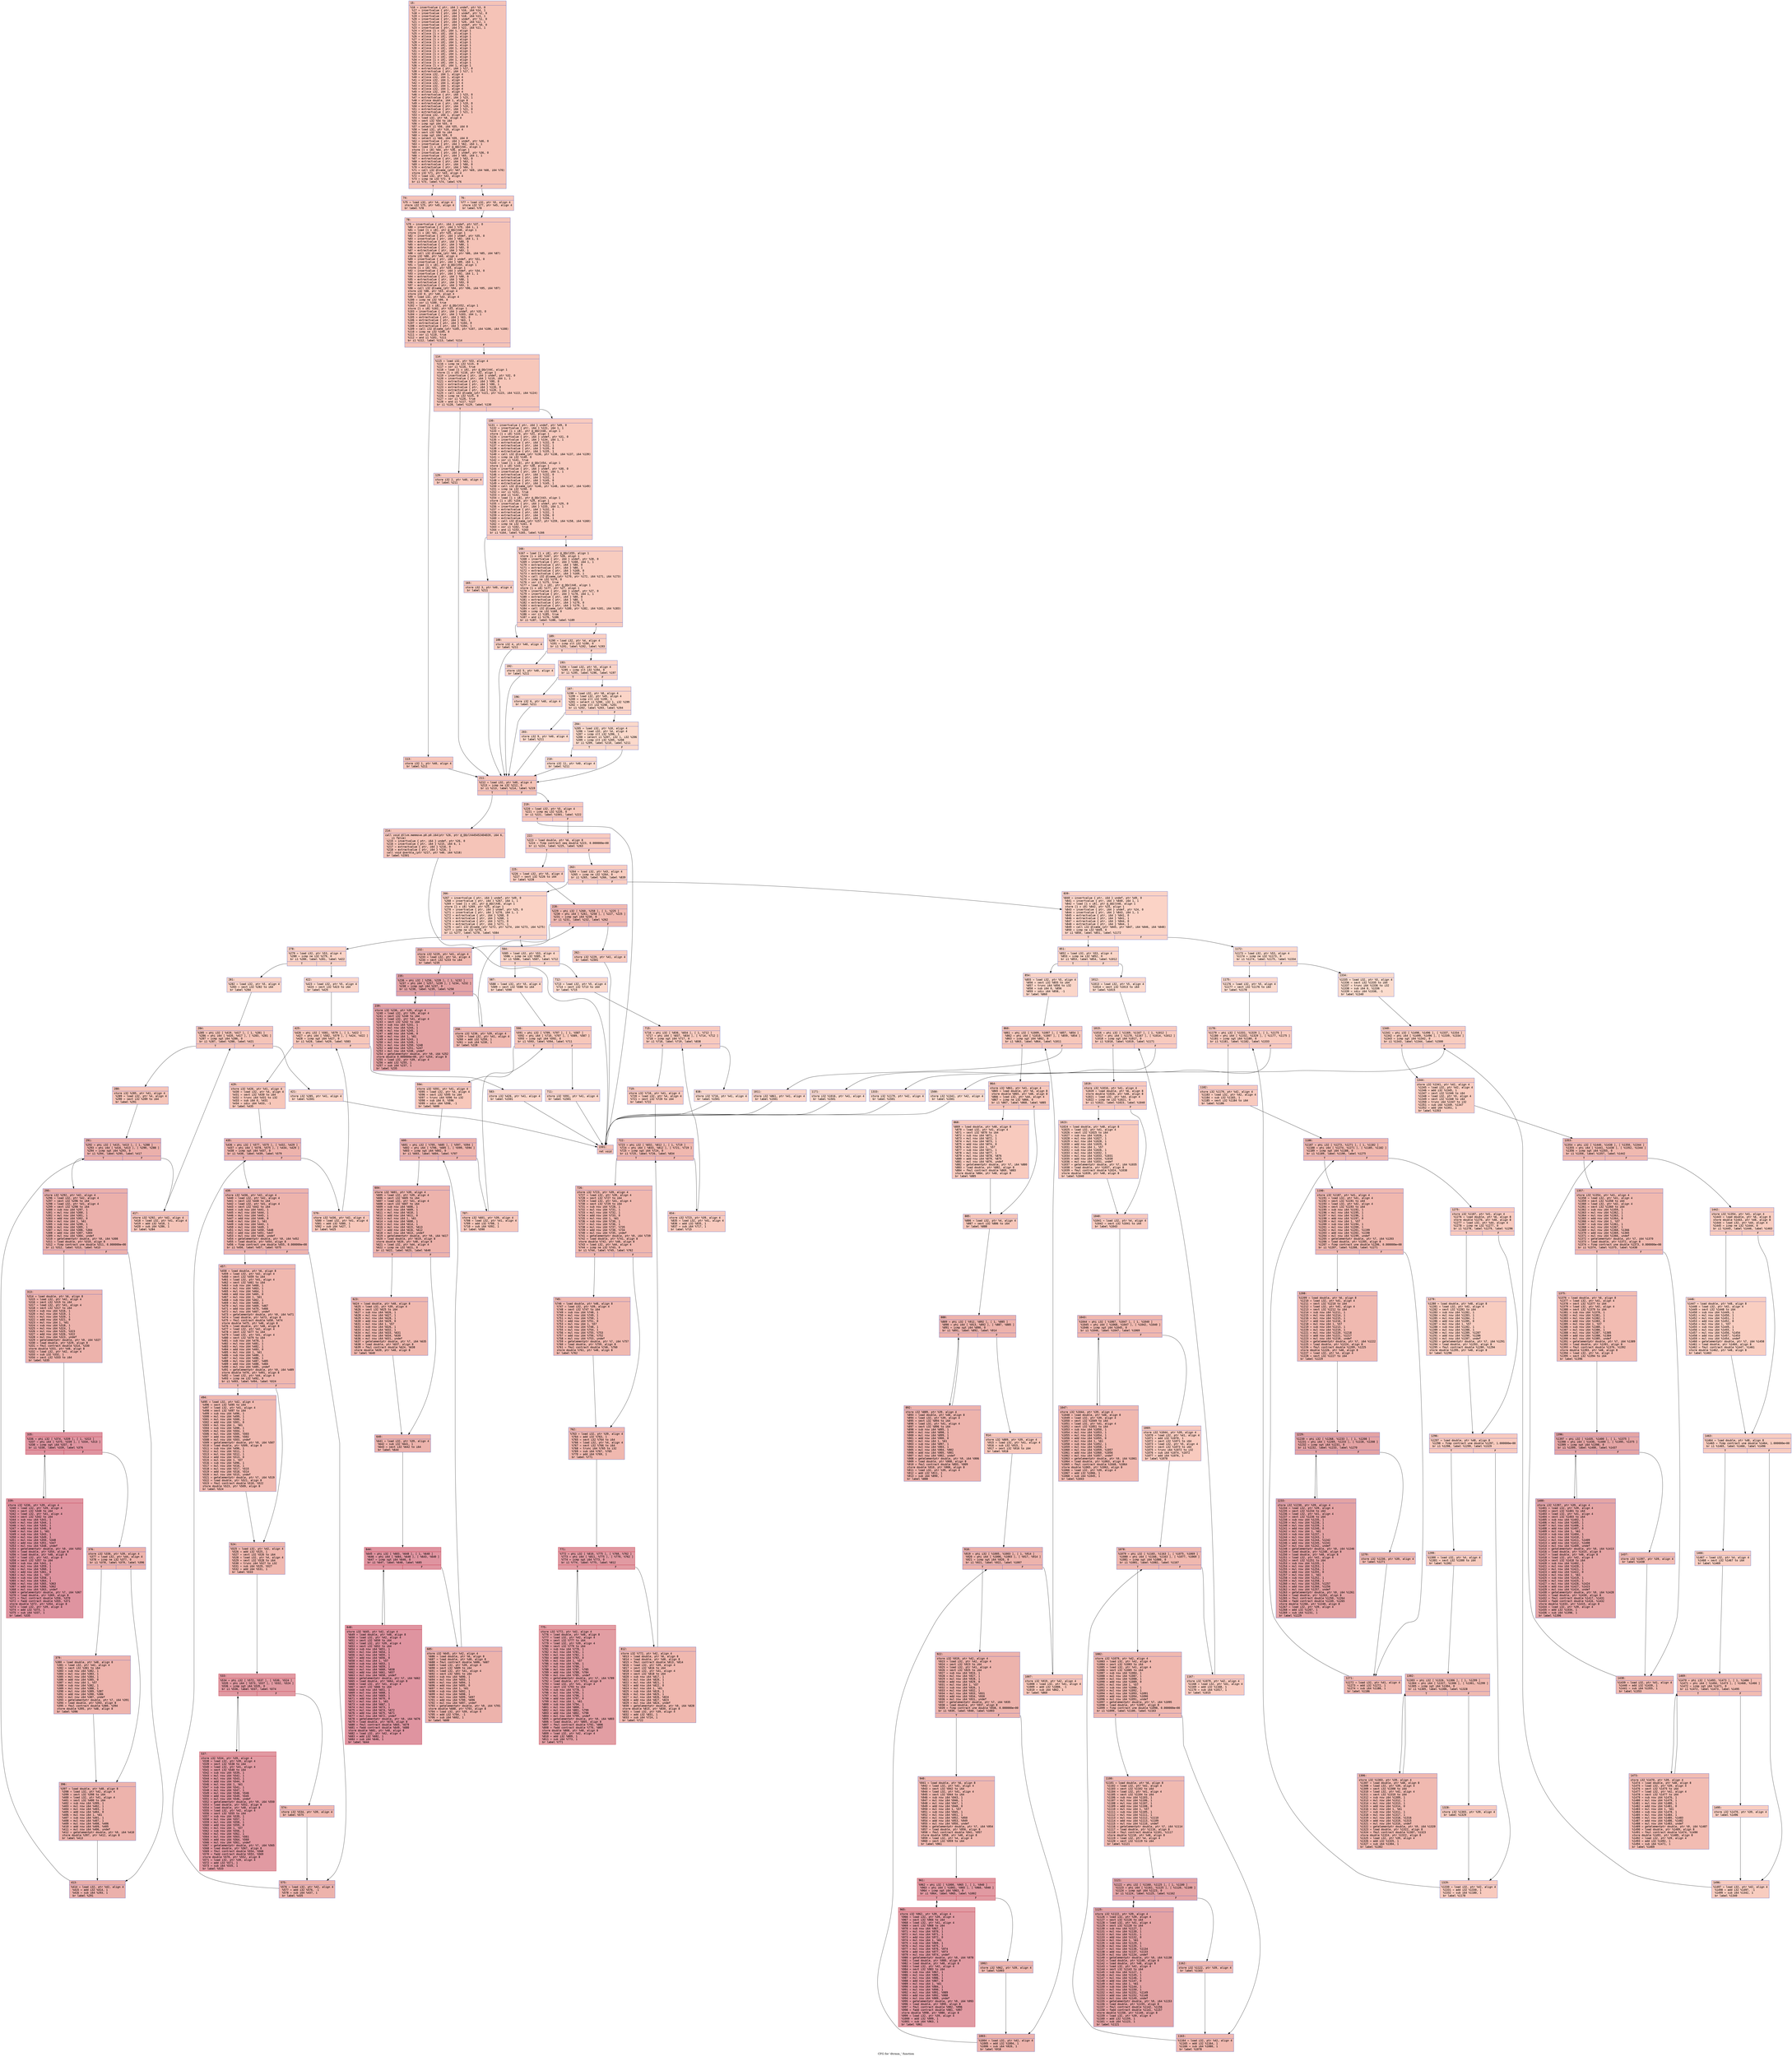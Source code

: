 digraph "CFG for 'dtrmm_' function" {
	label="CFG for 'dtrmm_' function";

	Node0x55ee102d6920 [shape=record,color="#3d50c3ff", style=filled, fillcolor="#e8765c70" fontname="Courier",label="{15:\l|  %16 = insertvalue \{ ptr, i64 \} undef, ptr %3, 0\l  %17 = insertvalue \{ ptr, i64 \} %16, i64 %14, 1\l  %18 = insertvalue \{ ptr, i64 \} undef, ptr %2, 0\l  %19 = insertvalue \{ ptr, i64 \} %18, i64 %13, 1\l  %20 = insertvalue \{ ptr, i64 \} undef, ptr %1, 0\l  %21 = insertvalue \{ ptr, i64 \} %20, i64 %12, 1\l  %22 = insertvalue \{ ptr, i64 \} undef, ptr %0, 0\l  %23 = insertvalue \{ ptr, i64 \} %22, i64 %11, 1\l  %24 = alloca [1 x i8], i64 1, align 1\l  %25 = alloca [1 x i8], i64 1, align 1\l  %26 = alloca [6 x i8], i64 1, align 1\l  %27 = alloca [1 x i8], i64 1, align 1\l  %28 = alloca [1 x i8], i64 1, align 1\l  %29 = alloca [1 x i8], i64 1, align 1\l  %30 = alloca [1 x i8], i64 1, align 1\l  %31 = alloca [1 x i8], i64 1, align 1\l  %32 = alloca [1 x i8], i64 1, align 1\l  %33 = alloca [1 x i8], i64 1, align 1\l  %34 = alloca [1 x i8], i64 1, align 1\l  %35 = alloca [1 x i8], i64 1, align 1\l  %36 = alloca [1 x i8], i64 1, align 1\l  %37 = extractvalue \{ ptr, i64 \} %17, 0\l  %38 = extractvalue \{ ptr, i64 \} %17, 1\l  %39 = alloca i32, i64 1, align 4\l  %40 = alloca i32, i64 1, align 4\l  %41 = alloca i32, i64 1, align 4\l  %42 = alloca i32, i64 1, align 4\l  %43 = alloca i32, i64 1, align 4\l  %44 = alloca i32, i64 1, align 4\l  %45 = alloca i32, i64 1, align 4\l  %46 = extractvalue \{ ptr, i64 \} %23, 0\l  %47 = extractvalue \{ ptr, i64 \} %23, 1\l  %48 = alloca double, i64 1, align 8\l  %49 = extractvalue \{ ptr, i64 \} %19, 0\l  %50 = extractvalue \{ ptr, i64 \} %19, 1\l  %51 = extractvalue \{ ptr, i64 \} %21, 0\l  %52 = extractvalue \{ ptr, i64 \} %21, 1\l  %53 = alloca i32, i64 1, align 4\l  %54 = load i32, ptr %8, align 4\l  %55 = sext i32 %54 to i64\l  %56 = icmp sgt i64 %55, 0\l  %57 = select i1 %56, i64 %55, i64 0\l  %58 = load i32, ptr %10, align 4\l  %59 = sext i32 %58 to i64\l  %60 = icmp sgt i64 %59, 0\l  %61 = select i1 %60, i64 %59, i64 0\l  %62 = insertvalue \{ ptr, i64 \} undef, ptr %46, 0\l  %63 = insertvalue \{ ptr, i64 \} %62, i64 1, 1\l  %64 = load [1 x i8], ptr @_QQclX4C, align 1\l  store [1 x i8] %64, ptr %36, align 1\l  %65 = insertvalue \{ ptr, i64 \} undef, ptr %36, 0\l  %66 = insertvalue \{ ptr, i64 \} %65, i64 1, 1\l  %67 = extractvalue \{ ptr, i64 \} %63, 0\l  %68 = extractvalue \{ ptr, i64 \} %63, 1\l  %69 = extractvalue \{ ptr, i64 \} %66, 0\l  %70 = extractvalue \{ ptr, i64 \} %66, 1\l  %71 = call i32 @lsame_(ptr %67, ptr %69, i64 %68, i64 %70)\l  store i32 %71, ptr %43, align 4\l  %72 = load i32, ptr %43, align 4\l  %73 = icmp ne i32 %72, 0\l  br i1 %73, label %74, label %76\l|{<s0>T|<s1>F}}"];
	Node0x55ee102d6920:s0 -> Node0x55ee102d9300[tooltip="15 -> 74\nProbability 62.50%" ];
	Node0x55ee102d6920:s1 -> Node0x55ee102d9350[tooltip="15 -> 76\nProbability 37.50%" ];
	Node0x55ee102d9300 [shape=record,color="#3d50c3ff", style=filled, fillcolor="#e97a5f70" fontname="Courier",label="{74:\l|  %75 = load i32, ptr %4, align 4\l  store i32 %75, ptr %45, align 4\l  br label %78\l}"];
	Node0x55ee102d9300 -> Node0x55ee102d9570[tooltip="74 -> 78\nProbability 100.00%" ];
	Node0x55ee102d9350 [shape=record,color="#3d50c3ff", style=filled, fillcolor="#ed836670" fontname="Courier",label="{76:\l|  %77 = load i32, ptr %5, align 4\l  store i32 %77, ptr %45, align 4\l  br label %78\l}"];
	Node0x55ee102d9350 -> Node0x55ee102d9570[tooltip="76 -> 78\nProbability 100.00%" ];
	Node0x55ee102d9570 [shape=record,color="#3d50c3ff", style=filled, fillcolor="#e8765c70" fontname="Courier",label="{78:\l|  %79 = insertvalue \{ ptr, i64 \} undef, ptr %37, 0\l  %80 = insertvalue \{ ptr, i64 \} %79, i64 1, 1\l  %81 = load [1 x i8], ptr @_QQclX4E, align 1\l  store [1 x i8] %81, ptr %35, align 1\l  %82 = insertvalue \{ ptr, i64 \} undef, ptr %35, 0\l  %83 = insertvalue \{ ptr, i64 \} %82, i64 1, 1\l  %84 = extractvalue \{ ptr, i64 \} %80, 0\l  %85 = extractvalue \{ ptr, i64 \} %80, 1\l  %86 = extractvalue \{ ptr, i64 \} %83, 0\l  %87 = extractvalue \{ ptr, i64 \} %83, 1\l  %88 = call i32 @lsame_(ptr %84, ptr %86, i64 %85, i64 %87)\l  store i32 %88, ptr %44, align 4\l  %89 = insertvalue \{ ptr, i64 \} undef, ptr %51, 0\l  %90 = insertvalue \{ ptr, i64 \} %89, i64 1, 1\l  %91 = load [1 x i8], ptr @_QQclX55, align 1\l  store [1 x i8] %91, ptr %34, align 1\l  %92 = insertvalue \{ ptr, i64 \} undef, ptr %34, 0\l  %93 = insertvalue \{ ptr, i64 \} %92, i64 1, 1\l  %94 = extractvalue \{ ptr, i64 \} %90, 0\l  %95 = extractvalue \{ ptr, i64 \} %90, 1\l  %96 = extractvalue \{ ptr, i64 \} %93, 0\l  %97 = extractvalue \{ ptr, i64 \} %93, 1\l  %98 = call i32 @lsame_(ptr %94, ptr %96, i64 %95, i64 %97)\l  store i32 %98, ptr %53, align 4\l  store i32 0, ptr %40, align 4\l  %99 = load i32, ptr %43, align 4\l  %100 = icmp ne i32 %99, 0\l  %101 = xor i1 %100, true\l  %102 = load [1 x i8], ptr @_QQclX52, align 1\l  store [1 x i8] %102, ptr %33, align 1\l  %103 = insertvalue \{ ptr, i64 \} undef, ptr %33, 0\l  %104 = insertvalue \{ ptr, i64 \} %103, i64 1, 1\l  %105 = extractvalue \{ ptr, i64 \} %63, 0\l  %106 = extractvalue \{ ptr, i64 \} %63, 1\l  %107 = extractvalue \{ ptr, i64 \} %104, 0\l  %108 = extractvalue \{ ptr, i64 \} %104, 1\l  %109 = call i32 @lsame_(ptr %105, ptr %107, i64 %106, i64 %108)\l  %110 = icmp ne i32 %109, 0\l  %111 = xor i1 %110, true\l  %112 = and i1 %101, %111\l  br i1 %112, label %113, label %114\l|{<s0>T|<s1>F}}"];
	Node0x55ee102d9570:s0 -> Node0x55ee102dba20[tooltip="78 -> 113\nProbability 50.00%" ];
	Node0x55ee102d9570:s1 -> Node0x55ee102dba70[tooltip="78 -> 114\nProbability 50.00%" ];
	Node0x55ee102dba20 [shape=record,color="#3d50c3ff", style=filled, fillcolor="#ec7f6370" fontname="Courier",label="{113:\l|  store i32 1, ptr %40, align 4\l  br label %211\l}"];
	Node0x55ee102dba20 -> Node0x55ee102dbc10[tooltip="113 -> 211\nProbability 100.00%" ];
	Node0x55ee102dba70 [shape=record,color="#3d50c3ff", style=filled, fillcolor="#ec7f6370" fontname="Courier",label="{114:\l|  %115 = load i32, ptr %53, align 4\l  %116 = icmp ne i32 %115, 0\l  %117 = xor i1 %116, true\l  %118 = load [1 x i8], ptr @_QQclX4C, align 1\l  store [1 x i8] %118, ptr %32, align 1\l  %119 = insertvalue \{ ptr, i64 \} undef, ptr %32, 0\l  %120 = insertvalue \{ ptr, i64 \} %119, i64 1, 1\l  %121 = extractvalue \{ ptr, i64 \} %90, 0\l  %122 = extractvalue \{ ptr, i64 \} %90, 1\l  %123 = extractvalue \{ ptr, i64 \} %120, 0\l  %124 = extractvalue \{ ptr, i64 \} %120, 1\l  %125 = call i32 @lsame_(ptr %121, ptr %123, i64 %122, i64 %124)\l  %126 = icmp ne i32 %125, 0\l  %127 = xor i1 %126, true\l  %128 = and i1 %117, %127\l  br i1 %128, label %129, label %130\l|{<s0>T|<s1>F}}"];
	Node0x55ee102dba70:s0 -> Node0x55ee102dc630[tooltip="114 -> 129\nProbability 50.00%" ];
	Node0x55ee102dba70:s1 -> Node0x55ee102dc680[tooltip="114 -> 130\nProbability 50.00%" ];
	Node0x55ee102dc630 [shape=record,color="#3d50c3ff", style=filled, fillcolor="#ef886b70" fontname="Courier",label="{129:\l|  store i32 2, ptr %40, align 4\l  br label %211\l}"];
	Node0x55ee102dc630 -> Node0x55ee102dbc10[tooltip="129 -> 211\nProbability 100.00%" ];
	Node0x55ee102dc680 [shape=record,color="#3d50c3ff", style=filled, fillcolor="#ef886b70" fontname="Courier",label="{130:\l|  %131 = insertvalue \{ ptr, i64 \} undef, ptr %49, 0\l  %132 = insertvalue \{ ptr, i64 \} %131, i64 1, 1\l  %133 = load [1 x i8], ptr @_QQclX4E, align 1\l  store [1 x i8] %133, ptr %31, align 1\l  %134 = insertvalue \{ ptr, i64 \} undef, ptr %31, 0\l  %135 = insertvalue \{ ptr, i64 \} %134, i64 1, 1\l  %136 = extractvalue \{ ptr, i64 \} %132, 0\l  %137 = extractvalue \{ ptr, i64 \} %132, 1\l  %138 = extractvalue \{ ptr, i64 \} %135, 0\l  %139 = extractvalue \{ ptr, i64 \} %135, 1\l  %140 = call i32 @lsame_(ptr %136, ptr %138, i64 %137, i64 %139)\l  %141 = icmp ne i32 %140, 0\l  %142 = xor i1 %141, true\l  %143 = load [1 x i8], ptr @_QQclX54, align 1\l  store [1 x i8] %143, ptr %30, align 1\l  %144 = insertvalue \{ ptr, i64 \} undef, ptr %30, 0\l  %145 = insertvalue \{ ptr, i64 \} %144, i64 1, 1\l  %146 = extractvalue \{ ptr, i64 \} %132, 0\l  %147 = extractvalue \{ ptr, i64 \} %132, 1\l  %148 = extractvalue \{ ptr, i64 \} %145, 0\l  %149 = extractvalue \{ ptr, i64 \} %145, 1\l  %150 = call i32 @lsame_(ptr %146, ptr %148, i64 %147, i64 %149)\l  %151 = icmp ne i32 %150, 0\l  %152 = xor i1 %151, true\l  %153 = and i1 %142, %152\l  %154 = load [1 x i8], ptr @_QQclX43, align 1\l  store [1 x i8] %154, ptr %29, align 1\l  %155 = insertvalue \{ ptr, i64 \} undef, ptr %29, 0\l  %156 = insertvalue \{ ptr, i64 \} %155, i64 1, 1\l  %157 = extractvalue \{ ptr, i64 \} %132, 0\l  %158 = extractvalue \{ ptr, i64 \} %132, 1\l  %159 = extractvalue \{ ptr, i64 \} %156, 0\l  %160 = extractvalue \{ ptr, i64 \} %156, 1\l  %161 = call i32 @lsame_(ptr %157, ptr %159, i64 %158, i64 %160)\l  %162 = icmp ne i32 %161, 0\l  %163 = xor i1 %162, true\l  %164 = and i1 %153, %163\l  br i1 %164, label %165, label %166\l|{<s0>T|<s1>F}}"];
	Node0x55ee102dc680:s0 -> Node0x55ee102de0a0[tooltip="130 -> 165\nProbability 50.00%" ];
	Node0x55ee102dc680:s1 -> Node0x55ee102de0f0[tooltip="130 -> 166\nProbability 50.00%" ];
	Node0x55ee102de0a0 [shape=record,color="#3d50c3ff", style=filled, fillcolor="#f08b6e70" fontname="Courier",label="{165:\l|  store i32 3, ptr %40, align 4\l  br label %211\l}"];
	Node0x55ee102de0a0 -> Node0x55ee102dbc10[tooltip="165 -> 211\nProbability 100.00%" ];
	Node0x55ee102de0f0 [shape=record,color="#3d50c3ff", style=filled, fillcolor="#f08b6e70" fontname="Courier",label="{166:\l|  %167 = load [1 x i8], ptr @_QQclX55, align 1\l  store [1 x i8] %167, ptr %28, align 1\l  %168 = insertvalue \{ ptr, i64 \} undef, ptr %28, 0\l  %169 = insertvalue \{ ptr, i64 \} %168, i64 1, 1\l  %170 = extractvalue \{ ptr, i64 \} %80, 0\l  %171 = extractvalue \{ ptr, i64 \} %80, 1\l  %172 = extractvalue \{ ptr, i64 \} %169, 0\l  %173 = extractvalue \{ ptr, i64 \} %169, 1\l  %174 = call i32 @lsame_(ptr %170, ptr %172, i64 %171, i64 %173)\l  %175 = icmp ne i32 %174, 0\l  %176 = xor i1 %175, true\l  %177 = load [1 x i8], ptr @_QQclX4E, align 1\l  store [1 x i8] %177, ptr %27, align 1\l  %178 = insertvalue \{ ptr, i64 \} undef, ptr %27, 0\l  %179 = insertvalue \{ ptr, i64 \} %178, i64 1, 1\l  %180 = extractvalue \{ ptr, i64 \} %80, 0\l  %181 = extractvalue \{ ptr, i64 \} %80, 1\l  %182 = extractvalue \{ ptr, i64 \} %179, 0\l  %183 = extractvalue \{ ptr, i64 \} %179, 1\l  %184 = call i32 @lsame_(ptr %180, ptr %182, i64 %181, i64 %183)\l  %185 = icmp ne i32 %184, 0\l  %186 = xor i1 %185, true\l  %187 = and i1 %176, %186\l  br i1 %187, label %188, label %189\l|{<s0>T|<s1>F}}"];
	Node0x55ee102de0f0:s0 -> Node0x55ee102e5000[tooltip="166 -> 188\nProbability 50.00%" ];
	Node0x55ee102de0f0:s1 -> Node0x55ee102e5050[tooltip="166 -> 189\nProbability 50.00%" ];
	Node0x55ee102e5000 [shape=record,color="#3d50c3ff", style=filled, fillcolor="#f3947570" fontname="Courier",label="{188:\l|  store i32 4, ptr %40, align 4\l  br label %211\l}"];
	Node0x55ee102e5000 -> Node0x55ee102dbc10[tooltip="188 -> 211\nProbability 100.00%" ];
	Node0x55ee102e5050 [shape=record,color="#3d50c3ff", style=filled, fillcolor="#f3947570" fontname="Courier",label="{189:\l|  %190 = load i32, ptr %4, align 4\l  %191 = icmp slt i32 %190, 0\l  br i1 %191, label %192, label %193\l|{<s0>T|<s1>F}}"];
	Node0x55ee102e5050:s0 -> Node0x55ee102da4d0[tooltip="189 -> 192\nProbability 37.50%" ];
	Node0x55ee102e5050:s1 -> Node0x55ee102da520[tooltip="189 -> 193\nProbability 62.50%" ];
	Node0x55ee102da4d0 [shape=record,color="#3d50c3ff", style=filled, fillcolor="#f5a08170" fontname="Courier",label="{192:\l|  store i32 5, ptr %40, align 4\l  br label %211\l}"];
	Node0x55ee102da4d0 -> Node0x55ee102dbc10[tooltip="192 -> 211\nProbability 100.00%" ];
	Node0x55ee102da520 [shape=record,color="#3d50c3ff", style=filled, fillcolor="#f59c7d70" fontname="Courier",label="{193:\l|  %194 = load i32, ptr %5, align 4\l  %195 = icmp slt i32 %194, 0\l  br i1 %195, label %196, label %197\l|{<s0>T|<s1>F}}"];
	Node0x55ee102da520:s0 -> Node0x55ee102da840[tooltip="193 -> 196\nProbability 37.50%" ];
	Node0x55ee102da520:s1 -> Node0x55ee102da890[tooltip="193 -> 197\nProbability 62.50%" ];
	Node0x55ee102da840 [shape=record,color="#3d50c3ff", style=filled, fillcolor="#f6a38570" fontname="Courier",label="{196:\l|  store i32 6, ptr %40, align 4\l  br label %211\l}"];
	Node0x55ee102da840 -> Node0x55ee102dbc10[tooltip="196 -> 211\nProbability 100.00%" ];
	Node0x55ee102da890 [shape=record,color="#3d50c3ff", style=filled, fillcolor="#f5a08170" fontname="Courier",label="{197:\l|  %198 = load i32, ptr %8, align 4\l  %199 = load i32, ptr %45, align 4\l  %200 = icmp slt i32 %199, 1\l  %201 = select i1 %200, i32 1, i32 %199\l  %202 = icmp slt i32 %198, %201\l  br i1 %202, label %203, label %204\l|{<s0>T|<s1>F}}"];
	Node0x55ee102da890:s0 -> Node0x55ee102dad70[tooltip="197 -> 203\nProbability 50.00%" ];
	Node0x55ee102da890:s1 -> Node0x55ee102dadc0[tooltip="197 -> 204\nProbability 50.00%" ];
	Node0x55ee102dad70 [shape=record,color="#3d50c3ff", style=filled, fillcolor="#f7a88970" fontname="Courier",label="{203:\l|  store i32 9, ptr %40, align 4\l  br label %211\l}"];
	Node0x55ee102dad70 -> Node0x55ee102dbc10[tooltip="203 -> 211\nProbability 100.00%" ];
	Node0x55ee102dadc0 [shape=record,color="#3d50c3ff", style=filled, fillcolor="#f7a88970" fontname="Courier",label="{204:\l|  %205 = load i32, ptr %10, align 4\l  %206 = load i32, ptr %4, align 4\l  %207 = icmp slt i32 %206, 1\l  %208 = select i1 %207, i32 1, i32 %206\l  %209 = icmp slt i32 %205, %208\l  br i1 %209, label %210, label %211\l|{<s0>T|<s1>F}}"];
	Node0x55ee102dadc0:s0 -> Node0x55ee102db2a0[tooltip="204 -> 210\nProbability 50.00%" ];
	Node0x55ee102dadc0:s1 -> Node0x55ee102dbc10[tooltip="204 -> 211\nProbability 50.00%" ];
	Node0x55ee102db2a0 [shape=record,color="#3d50c3ff", style=filled, fillcolor="#f7ac8e70" fontname="Courier",label="{210:\l|  store i32 11, ptr %40, align 4\l  br label %211\l}"];
	Node0x55ee102db2a0 -> Node0x55ee102dbc10[tooltip="210 -> 211\nProbability 100.00%" ];
	Node0x55ee102dbc10 [shape=record,color="#3d50c3ff", style=filled, fillcolor="#e8765c70" fontname="Courier",label="{211:\l|  %212 = load i32, ptr %40, align 4\l  %213 = icmp ne i32 %212, 0\l  br i1 %213, label %214, label %219\l|{<s0>T|<s1>F}}"];
	Node0x55ee102dbc10:s0 -> Node0x55ee102e7490[tooltip="211 -> 214\nProbability 62.50%" ];
	Node0x55ee102dbc10:s1 -> Node0x55ee102e74e0[tooltip="211 -> 219\nProbability 37.50%" ];
	Node0x55ee102e7490 [shape=record,color="#3d50c3ff", style=filled, fillcolor="#e97a5f70" fontname="Courier",label="{214:\l|  call void @llvm.memmove.p0.p0.i64(ptr %26, ptr @_QQclX4454524D4D20, i64 6,\l... i1 false)\l  %215 = insertvalue \{ ptr, i64 \} undef, ptr %26, 0\l  %216 = insertvalue \{ ptr, i64 \} %215, i64 6, 1\l  %217 = extractvalue \{ ptr, i64 \} %216, 0\l  %218 = extractvalue \{ ptr, i64 \} %216, 1\l  call void @xerbla_(ptr %217, ptr %40, i64 %218)\l  br label %1501\l}"];
	Node0x55ee102e7490 -> Node0x55ee102e7ae0[tooltip="214 -> 1501\nProbability 100.00%" ];
	Node0x55ee102e74e0 [shape=record,color="#3d50c3ff", style=filled, fillcolor="#ed836670" fontname="Courier",label="{219:\l|  %220 = load i32, ptr %5, align 4\l  %221 = icmp eq i32 %220, 0\l  br i1 %221, label %1501, label %222\l|{<s0>T|<s1>F}}"];
	Node0x55ee102e74e0:s0 -> Node0x55ee102e7ae0[tooltip="219 -> 1501\nProbability 37.50%" ];
	Node0x55ee102e74e0:s1 -> Node0x55ee102e7cb0[tooltip="219 -> 222\nProbability 62.50%" ];
	Node0x55ee102e7cb0 [shape=record,color="#3d50c3ff", style=filled, fillcolor="#ef886b70" fontname="Courier",label="{222:\l|  %223 = load double, ptr %6, align 8\l  %224 = fcmp contract oeq double %223, 0.000000e+00\l  br i1 %224, label %225, label %263\l|{<s0>T|<s1>F}}"];
	Node0x55ee102e7cb0:s0 -> Node0x55ee102e7ec0[tooltip="222 -> 225\nProbability 62.50%" ];
	Node0x55ee102e7cb0:s1 -> Node0x55ee102e7f10[tooltip="222 -> 263\nProbability 37.50%" ];
	Node0x55ee102e7ec0 [shape=record,color="#3d50c3ff", style=filled, fillcolor="#f08b6e70" fontname="Courier",label="{225:\l|  %226 = load i32, ptr %5, align 4\l  %227 = sext i32 %226 to i64\l  br label %228\l}"];
	Node0x55ee102e7ec0 -> Node0x55ee102e8100[tooltip="225 -> 228\nProbability 100.00%" ];
	Node0x55ee102e8100 [shape=record,color="#3d50c3ff", style=filled, fillcolor="#de614d70" fontname="Courier",label="{228:\l|  %229 = phi i32 [ %260, %258 ], [ 1, %225 ]\l  %230 = phi i64 [ %261, %258 ], [ %227, %225 ]\l  %231 = icmp sgt i64 %230, 0\l  br i1 %231, label %232, label %262\l|{<s0>T|<s1>F}}"];
	Node0x55ee102e8100:s0 -> Node0x55ee102e8420[tooltip="228 -> 232\nProbability 96.88%" ];
	Node0x55ee102e8100:s1 -> Node0x55ee102e8470[tooltip="228 -> 262\nProbability 3.12%" ];
	Node0x55ee102e8420 [shape=record,color="#3d50c3ff", style=filled, fillcolor="#de614d70" fontname="Courier",label="{232:\l|  store i32 %229, ptr %41, align 4\l  %233 = load i32, ptr %4, align 4\l  %234 = sext i32 %233 to i64\l  br label %235\l}"];
	Node0x55ee102e8420 -> Node0x55ee102e8700[tooltip="232 -> 235\nProbability 100.00%" ];
	Node0x55ee102e8700 [shape=record,color="#3d50c3ff", style=filled, fillcolor="#c32e3170" fontname="Courier",label="{235:\l|  %236 = phi i32 [ %256, %239 ], [ 1, %232 ]\l  %237 = phi i64 [ %257, %239 ], [ %234, %232 ]\l  %238 = icmp sgt i64 %237, 0\l  br i1 %238, label %239, label %258\l|{<s0>T|<s1>F}}"];
	Node0x55ee102e8700:s0 -> Node0x55ee102e87c0[tooltip="235 -> 239\nProbability 96.88%" ];
	Node0x55ee102e8700:s1 -> Node0x55ee102e81c0[tooltip="235 -> 258\nProbability 3.12%" ];
	Node0x55ee102e87c0 [shape=record,color="#3d50c3ff", style=filled, fillcolor="#c32e3170" fontname="Courier",label="{239:\l|  store i32 %236, ptr %39, align 4\l  %240 = load i32, ptr %39, align 4\l  %241 = sext i32 %240 to i64\l  %242 = load i32, ptr %41, align 4\l  %243 = sext i32 %242 to i64\l  %244 = sub nsw i64 %241, 1\l  %245 = mul nsw i64 %244, 1\l  %246 = mul nsw i64 %245, 1\l  %247 = add nsw i64 %246, 0\l  %248 = mul nsw i64 1, %61\l  %249 = sub nsw i64 %243, 1\l  %250 = mul nsw i64 %249, 1\l  %251 = mul nsw i64 %250, %248\l  %252 = add nsw i64 %251, %247\l  %253 = mul nsw i64 %248, undef\l  %254 = getelementptr double, ptr %9, i64 %252\l  store double 0.000000e+00, ptr %254, align 8\l  %255 = load i32, ptr %39, align 4\l  %256 = add i32 %255, 1\l  %257 = sub i64 %237, 1\l  br label %235\l}"];
	Node0x55ee102e87c0 -> Node0x55ee102e8700[tooltip="239 -> 235\nProbability 100.00%" ];
	Node0x55ee102e81c0 [shape=record,color="#3d50c3ff", style=filled, fillcolor="#de614d70" fontname="Courier",label="{258:\l|  store i32 %236, ptr %39, align 4\l  %259 = load i32, ptr %41, align 4\l  %260 = add i32 %259, 1\l  %261 = sub i64 %230, 1\l  br label %228\l}"];
	Node0x55ee102e81c0 -> Node0x55ee102e8100[tooltip="258 -> 228\nProbability 100.00%" ];
	Node0x55ee102e8470 [shape=record,color="#3d50c3ff", style=filled, fillcolor="#f08b6e70" fontname="Courier",label="{262:\l|  store i32 %229, ptr %41, align 4\l  br label %1501\l}"];
	Node0x55ee102e8470 -> Node0x55ee102e7ae0[tooltip="262 -> 1501\nProbability 100.00%" ];
	Node0x55ee102e7f10 [shape=record,color="#3d50c3ff", style=filled, fillcolor="#f2907270" fontname="Courier",label="{263:\l|  %264 = load i32, ptr %43, align 4\l  %265 = icmp ne i32 %264, 0\l  br i1 %265, label %266, label %839\l|{<s0>T|<s1>F}}"];
	Node0x55ee102e7f10:s0 -> Node0x55ee102e9b10[tooltip="263 -> 266\nProbability 62.50%" ];
	Node0x55ee102e7f10:s1 -> Node0x55ee102e9b60[tooltip="263 -> 839\nProbability 37.50%" ];
	Node0x55ee102e9b10 [shape=record,color="#3d50c3ff", style=filled, fillcolor="#f4987a70" fontname="Courier",label="{266:\l|  %267 = insertvalue \{ ptr, i64 \} undef, ptr %49, 0\l  %268 = insertvalue \{ ptr, i64 \} %267, i64 1, 1\l  %269 = load [1 x i8], ptr @_QQclX4E, align 1\l  store [1 x i8] %269, ptr %25, align 1\l  %270 = insertvalue \{ ptr, i64 \} undef, ptr %25, 0\l  %271 = insertvalue \{ ptr, i64 \} %270, i64 1, 1\l  %272 = extractvalue \{ ptr, i64 \} %268, 0\l  %273 = extractvalue \{ ptr, i64 \} %268, 1\l  %274 = extractvalue \{ ptr, i64 \} %271, 0\l  %275 = extractvalue \{ ptr, i64 \} %271, 1\l  %276 = call i32 @lsame_(ptr %272, ptr %274, i64 %273, i64 %275)\l  %277 = icmp ne i32 %276, 0\l  br i1 %277, label %278, label %584\l|{<s0>T|<s1>F}}"];
	Node0x55ee102e9b10:s0 -> Node0x55ee102ea460[tooltip="266 -> 278\nProbability 62.50%" ];
	Node0x55ee102e9b10:s1 -> Node0x55ee102ea4b0[tooltip="266 -> 584\nProbability 37.50%" ];
	Node0x55ee102ea460 [shape=record,color="#3d50c3ff", style=filled, fillcolor="#f59c7d70" fontname="Courier",label="{278:\l|  %279 = load i32, ptr %53, align 4\l  %280 = icmp ne i32 %279, 0\l  br i1 %280, label %281, label %422\l|{<s0>T|<s1>F}}"];
	Node0x55ee102ea460:s0 -> Node0x55ee102ea6c0[tooltip="278 -> 281\nProbability 62.50%" ];
	Node0x55ee102ea460:s1 -> Node0x55ee102ea710[tooltip="278 -> 422\nProbability 37.50%" ];
	Node0x55ee102ea6c0 [shape=record,color="#3d50c3ff", style=filled, fillcolor="#f5a08170" fontname="Courier",label="{281:\l|  %282 = load i32, ptr %5, align 4\l  %283 = sext i32 %282 to i64\l  br label %284\l}"];
	Node0x55ee102ea6c0 -> Node0x55ee102ea900[tooltip="281 -> 284\nProbability 100.00%" ];
	Node0x55ee102ea900 [shape=record,color="#3d50c3ff", style=filled, fillcolor="#e97a5f70" fontname="Courier",label="{284:\l|  %285 = phi i32 [ %419, %417 ], [ 1, %281 ]\l  %286 = phi i64 [ %420, %417 ], [ %283, %281 ]\l  %287 = icmp sgt i64 %286, 0\l  br i1 %287, label %288, label %421\l|{<s0>T|<s1>F}}"];
	Node0x55ee102ea900:s0 -> Node0x55ee102eac20[tooltip="284 -> 288\nProbability 96.88%" ];
	Node0x55ee102ea900:s1 -> Node0x55ee102eac70[tooltip="284 -> 421\nProbability 3.12%" ];
	Node0x55ee102eac20 [shape=record,color="#3d50c3ff", style=filled, fillcolor="#e97a5f70" fontname="Courier",label="{288:\l|  store i32 %285, ptr %41, align 4\l  %289 = load i32, ptr %4, align 4\l  %290 = sext i32 %289 to i64\l  br label %291\l}"];
	Node0x55ee102eac20 -> Node0x55ee102eaf00[tooltip="288 -> 291\nProbability 100.00%" ];
	Node0x55ee102eaf00 [shape=record,color="#3d50c3ff", style=filled, fillcolor="#d24b4070" fontname="Courier",label="{291:\l|  %292 = phi i32 [ %415, %413 ], [ 1, %288 ]\l  %293 = phi i64 [ %416, %413 ], [ %290, %288 ]\l  %294 = icmp sgt i64 %293, 0\l  br i1 %294, label %295, label %417\l|{<s0>T|<s1>F}}"];
	Node0x55ee102eaf00:s0 -> Node0x55ee102eb220[tooltip="291 -> 295\nProbability 96.88%" ];
	Node0x55ee102eaf00:s1 -> Node0x55ee102ea9c0[tooltip="291 -> 417\nProbability 3.12%" ];
	Node0x55ee102eb220 [shape=record,color="#3d50c3ff", style=filled, fillcolor="#d24b4070" fontname="Courier",label="{295:\l|  store i32 %292, ptr %42, align 4\l  %296 = load i32, ptr %42, align 4\l  %297 = sext i32 %296 to i64\l  %298 = load i32, ptr %41, align 4\l  %299 = sext i32 %298 to i64\l  %300 = sub nsw i64 %297, 1\l  %301 = mul nsw i64 %300, 1\l  %302 = mul nsw i64 %301, 1\l  %303 = add nsw i64 %302, 0\l  %304 = mul nsw i64 1, %61\l  %305 = sub nsw i64 %299, 1\l  %306 = mul nsw i64 %305, 1\l  %307 = mul nsw i64 %306, %304\l  %308 = add nsw i64 %307, %303\l  %309 = mul nsw i64 %304, undef\l  %310 = getelementptr double, ptr %9, i64 %308\l  %311 = load double, ptr %310, align 8\l  %312 = fcmp contract une double %311, 0.000000e+00\l  br i1 %312, label %313, label %413\l|{<s0>T|<s1>F}}"];
	Node0x55ee102eb220:s0 -> Node0x55ee102ebcf0[tooltip="295 -> 313\nProbability 62.50%" ];
	Node0x55ee102eb220:s1 -> Node0x55ee102eafc0[tooltip="295 -> 413\nProbability 37.50%" ];
	Node0x55ee102ebcf0 [shape=record,color="#3d50c3ff", style=filled, fillcolor="#d6524470" fontname="Courier",label="{313:\l|  %314 = load double, ptr %6, align 8\l  %315 = load i32, ptr %42, align 4\l  %316 = sext i32 %315 to i64\l  %317 = load i32, ptr %41, align 4\l  %318 = sext i32 %317 to i64\l  %319 = sub nsw i64 %316, 1\l  %320 = mul nsw i64 %319, 1\l  %321 = mul nsw i64 %320, 1\l  %322 = add nsw i64 %321, 0\l  %323 = mul nsw i64 1, %61\l  %324 = sub nsw i64 %318, 1\l  %325 = mul nsw i64 %324, 1\l  %326 = mul nsw i64 %325, %323\l  %327 = add nsw i64 %326, %322\l  %328 = mul nsw i64 %323, undef\l  %329 = getelementptr double, ptr %9, i64 %327\l  %330 = load double, ptr %329, align 8\l  %331 = fmul contract double %314, %330\l  store double %331, ptr %48, align 8\l  %332 = load i32, ptr %42, align 4\l  %333 = sub i32 %332, 1\l  %334 = sext i32 %333 to i64\l  br label %335\l}"];
	Node0x55ee102ebcf0 -> Node0x55ee102ec9c0[tooltip="313 -> 335\nProbability 100.00%" ];
	Node0x55ee102ec9c0 [shape=record,color="#b70d28ff", style=filled, fillcolor="#b70d2870" fontname="Courier",label="{335:\l|  %336 = phi i32 [ %374, %339 ], [ 1, %313 ]\l  %337 = phi i64 [ %375, %339 ], [ %334, %313 ]\l  %338 = icmp sgt i64 %337, 0\l  br i1 %338, label %339, label %376\l|{<s0>T|<s1>F}}"];
	Node0x55ee102ec9c0:s0 -> Node0x55ee102eca80[tooltip="335 -> 339\nProbability 96.88%" ];
	Node0x55ee102ec9c0:s1 -> Node0x55ee102ecce0[tooltip="335 -> 376\nProbability 3.12%" ];
	Node0x55ee102eca80 [shape=record,color="#b70d28ff", style=filled, fillcolor="#b70d2870" fontname="Courier",label="{339:\l|  store i32 %336, ptr %39, align 4\l  %340 = load i32, ptr %39, align 4\l  %341 = sext i32 %340 to i64\l  %342 = load i32, ptr %41, align 4\l  %343 = sext i32 %342 to i64\l  %344 = sub nsw i64 %341, 1\l  %345 = mul nsw i64 %344, 1\l  %346 = mul nsw i64 %345, 1\l  %347 = add nsw i64 %346, 0\l  %348 = mul nsw i64 1, %61\l  %349 = sub nsw i64 %343, 1\l  %350 = mul nsw i64 %349, 1\l  %351 = mul nsw i64 %350, %348\l  %352 = add nsw i64 %351, %347\l  %353 = mul nsw i64 %348, undef\l  %354 = getelementptr double, ptr %9, i64 %352\l  %355 = load double, ptr %354, align 8\l  %356 = load double, ptr %48, align 8\l  %357 = load i32, ptr %42, align 4\l  %358 = sext i32 %357 to i64\l  %359 = sub nsw i64 %341, 1\l  %360 = mul nsw i64 %359, 1\l  %361 = mul nsw i64 %360, 1\l  %362 = add nsw i64 %361, 0\l  %363 = mul nsw i64 1, %57\l  %364 = sub nsw i64 %358, 1\l  %365 = mul nsw i64 %364, 1\l  %366 = mul nsw i64 %365, %363\l  %367 = add nsw i64 %366, %362\l  %368 = mul nsw i64 %363, undef\l  %369 = getelementptr double, ptr %7, i64 %367\l  %370 = load double, ptr %369, align 8\l  %371 = fmul contract double %356, %370\l  %372 = fadd contract double %355, %371\l  store double %372, ptr %354, align 8\l  %373 = load i32, ptr %39, align 4\l  %374 = add i32 %373, 1\l  %375 = sub i64 %337, 1\l  br label %335\l}"];
	Node0x55ee102eca80 -> Node0x55ee102ec9c0[tooltip="339 -> 335\nProbability 100.00%" ];
	Node0x55ee102ecce0 [shape=record,color="#3d50c3ff", style=filled, fillcolor="#d6524470" fontname="Courier",label="{376:\l|  store i32 %336, ptr %39, align 4\l  %377 = load i32, ptr %44, align 4\l  %378 = icmp ne i32 %377, 0\l  br i1 %378, label %379, label %396\l|{<s0>T|<s1>F}}"];
	Node0x55ee102ecce0:s0 -> Node0x55ee102ee4d0[tooltip="376 -> 379\nProbability 62.50%" ];
	Node0x55ee102ecce0:s1 -> Node0x55ee102ee520[tooltip="376 -> 396\nProbability 37.50%" ];
	Node0x55ee102ee4d0 [shape=record,color="#3d50c3ff", style=filled, fillcolor="#d8564670" fontname="Courier",label="{379:\l|  %380 = load double, ptr %48, align 8\l  %381 = load i32, ptr %42, align 4\l  %382 = sext i32 %381 to i64\l  %383 = sub nsw i64 %382, 1\l  %384 = mul nsw i64 %383, 1\l  %385 = mul nsw i64 %384, 1\l  %386 = add nsw i64 %385, 0\l  %387 = mul nsw i64 1, %57\l  %388 = sub nsw i64 %382, 1\l  %389 = mul nsw i64 %388, 1\l  %390 = mul nsw i64 %389, %387\l  %391 = add nsw i64 %390, %386\l  %392 = mul nsw i64 %387, undef\l  %393 = getelementptr double, ptr %7, i64 %391\l  %394 = load double, ptr %393, align 8\l  %395 = fmul contract double %380, %394\l  store double %395, ptr %48, align 8\l  br label %396\l}"];
	Node0x55ee102ee4d0 -> Node0x55ee102ee520[tooltip="379 -> 396\nProbability 100.00%" ];
	Node0x55ee102ee520 [shape=record,color="#3d50c3ff", style=filled, fillcolor="#d6524470" fontname="Courier",label="{396:\l|  %397 = load double, ptr %48, align 8\l  %398 = load i32, ptr %42, align 4\l  %399 = sext i32 %398 to i64\l  %400 = load i32, ptr %41, align 4\l  %401 = sext i32 %400 to i64\l  %402 = sub nsw i64 %399, 1\l  %403 = mul nsw i64 %402, 1\l  %404 = mul nsw i64 %403, 1\l  %405 = add nsw i64 %404, 0\l  %406 = mul nsw i64 1, %61\l  %407 = sub nsw i64 %401, 1\l  %408 = mul nsw i64 %407, 1\l  %409 = mul nsw i64 %408, %406\l  %410 = add nsw i64 %409, %405\l  %411 = mul nsw i64 %406, undef\l  %412 = getelementptr double, ptr %9, i64 %410\l  store double %397, ptr %412, align 8\l  br label %413\l}"];
	Node0x55ee102ee520 -> Node0x55ee102eafc0[tooltip="396 -> 413\nProbability 100.00%" ];
	Node0x55ee102eafc0 [shape=record,color="#3d50c3ff", style=filled, fillcolor="#d24b4070" fontname="Courier",label="{413:\l|  %414 = load i32, ptr %42, align 4\l  %415 = add i32 %414, 1\l  %416 = sub i64 %293, 1\l  br label %291\l}"];
	Node0x55ee102eafc0 -> Node0x55ee102eaf00[tooltip="413 -> 291\nProbability 100.00%" ];
	Node0x55ee102ea9c0 [shape=record,color="#3d50c3ff", style=filled, fillcolor="#e97a5f70" fontname="Courier",label="{417:\l|  store i32 %292, ptr %42, align 4\l  %418 = load i32, ptr %41, align 4\l  %419 = add i32 %418, 1\l  %420 = sub i64 %286, 1\l  br label %284\l}"];
	Node0x55ee102ea9c0 -> Node0x55ee102ea900[tooltip="417 -> 284\nProbability 100.00%" ];
	Node0x55ee102eac70 [shape=record,color="#3d50c3ff", style=filled, fillcolor="#f5a08170" fontname="Courier",label="{421:\l|  store i32 %285, ptr %41, align 4\l  br label %1501\l}"];
	Node0x55ee102eac70 -> Node0x55ee102e7ae0[tooltip="421 -> 1501\nProbability 100.00%" ];
	Node0x55ee102ea710 [shape=record,color="#3d50c3ff", style=filled, fillcolor="#f6a38570" fontname="Courier",label="{422:\l|  %423 = load i32, ptr %5, align 4\l  %424 = sext i32 %423 to i64\l  br label %425\l}"];
	Node0x55ee102ea710 -> Node0x55ee102e6bb0[tooltip="422 -> 425\nProbability 100.00%" ];
	Node0x55ee102e6bb0 [shape=record,color="#3d50c3ff", style=filled, fillcolor="#ec7f6370" fontname="Courier",label="{425:\l|  %426 = phi i32 [ %581, %579 ], [ 1, %422 ]\l  %427 = phi i64 [ %582, %579 ], [ %424, %422 ]\l  %428 = icmp sgt i64 %427, 0\l  br i1 %428, label %429, label %583\l|{<s0>T|<s1>F}}"];
	Node0x55ee102e6bb0:s0 -> Node0x55ee102e6ed0[tooltip="425 -> 429\nProbability 96.88%" ];
	Node0x55ee102e6bb0:s1 -> Node0x55ee102e6f20[tooltip="425 -> 583\nProbability 3.12%" ];
	Node0x55ee102e6ed0 [shape=record,color="#3d50c3ff", style=filled, fillcolor="#ec7f6370" fontname="Courier",label="{429:\l|  store i32 %426, ptr %41, align 4\l  %430 = load i32, ptr %4, align 4\l  %431 = sext i32 %430 to i64\l  %432 = trunc i64 %431 to i32\l  %433 = sub i64 0, %431\l  %434 = sdiv i64 %433, -1\l  br label %435\l}"];
	Node0x55ee102e6ed0 -> Node0x55ee102f2830[tooltip="429 -> 435\nProbability 100.00%" ];
	Node0x55ee102f2830 [shape=record,color="#3d50c3ff", style=filled, fillcolor="#d6524470" fontname="Courier",label="{435:\l|  %436 = phi i32 [ %577, %575 ], [ %432, %429 ]\l  %437 = phi i64 [ %578, %575 ], [ %434, %429 ]\l  %438 = icmp sgt i64 %437, 0\l  br i1 %438, label %439, label %579\l|{<s0>T|<s1>F}}"];
	Node0x55ee102f2830:s0 -> Node0x55ee102f2b50[tooltip="435 -> 439\nProbability 96.88%" ];
	Node0x55ee102f2830:s1 -> Node0x55ee102e6c70[tooltip="435 -> 579\nProbability 3.12%" ];
	Node0x55ee102f2b50 [shape=record,color="#3d50c3ff", style=filled, fillcolor="#d6524470" fontname="Courier",label="{439:\l|  store i32 %436, ptr %42, align 4\l  %440 = load i32, ptr %42, align 4\l  %441 = sext i32 %440 to i64\l  %442 = load i32, ptr %41, align 4\l  %443 = sext i32 %442 to i64\l  %444 = sub nsw i64 %441, 1\l  %445 = mul nsw i64 %444, 1\l  %446 = mul nsw i64 %445, 1\l  %447 = add nsw i64 %446, 0\l  %448 = mul nsw i64 1, %61\l  %449 = sub nsw i64 %443, 1\l  %450 = mul nsw i64 %449, 1\l  %451 = mul nsw i64 %450, %448\l  %452 = add nsw i64 %451, %447\l  %453 = mul nsw i64 %448, undef\l  %454 = getelementptr double, ptr %9, i64 %452\l  %455 = load double, ptr %454, align 8\l  %456 = fcmp contract une double %455, 0.000000e+00\l  br i1 %456, label %457, label %575\l|{<s0>T|<s1>F}}"];
	Node0x55ee102f2b50:s0 -> Node0x55ee102f3620[tooltip="439 -> 457\nProbability 62.50%" ];
	Node0x55ee102f2b50:s1 -> Node0x55ee102f28f0[tooltip="439 -> 575\nProbability 37.50%" ];
	Node0x55ee102f3620 [shape=record,color="#3d50c3ff", style=filled, fillcolor="#dc5d4a70" fontname="Courier",label="{457:\l|  %458 = load double, ptr %6, align 8\l  %459 = load i32, ptr %42, align 4\l  %460 = sext i32 %459 to i64\l  %461 = load i32, ptr %41, align 4\l  %462 = sext i32 %461 to i64\l  %463 = sub nsw i64 %460, 1\l  %464 = mul nsw i64 %463, 1\l  %465 = mul nsw i64 %464, 1\l  %466 = add nsw i64 %465, 0\l  %467 = mul nsw i64 1, %61\l  %468 = sub nsw i64 %462, 1\l  %469 = mul nsw i64 %468, 1\l  %470 = mul nsw i64 %469, %467\l  %471 = add nsw i64 %470, %466\l  %472 = mul nsw i64 %467, undef\l  %473 = getelementptr double, ptr %9, i64 %471\l  %474 = load double, ptr %473, align 8\l  %475 = fmul contract double %458, %474\l  store double %475, ptr %48, align 8\l  %476 = load double, ptr %48, align 8\l  %477 = load i32, ptr %42, align 4\l  %478 = sext i32 %477 to i64\l  %479 = load i32, ptr %41, align 4\l  %480 = sext i32 %479 to i64\l  %481 = sub nsw i64 %478, 1\l  %482 = mul nsw i64 %481, 1\l  %483 = mul nsw i64 %482, 1\l  %484 = add nsw i64 %483, 0\l  %485 = mul nsw i64 1, %61\l  %486 = sub nsw i64 %480, 1\l  %487 = mul nsw i64 %486, 1\l  %488 = mul nsw i64 %487, %485\l  %489 = add nsw i64 %488, %484\l  %490 = mul nsw i64 %485, undef\l  %491 = getelementptr double, ptr %9, i64 %489\l  store double %476, ptr %491, align 8\l  %492 = load i32, ptr %44, align 4\l  %493 = icmp ne i32 %492, 0\l  br i1 %493, label %494, label %524\l|{<s0>T|<s1>F}}"];
	Node0x55ee102f3620:s0 -> Node0x55ee102f4bc0[tooltip="457 -> 494\nProbability 62.50%" ];
	Node0x55ee102f3620:s1 -> Node0x55ee102f4c10[tooltip="457 -> 524\nProbability 37.50%" ];
	Node0x55ee102f4bc0 [shape=record,color="#3d50c3ff", style=filled, fillcolor="#de614d70" fontname="Courier",label="{494:\l|  %495 = load i32, ptr %42, align 4\l  %496 = sext i32 %495 to i64\l  %497 = load i32, ptr %41, align 4\l  %498 = sext i32 %497 to i64\l  %499 = sub nsw i64 %496, 1\l  %500 = mul nsw i64 %499, 1\l  %501 = mul nsw i64 %500, 1\l  %502 = add nsw i64 %501, 0\l  %503 = mul nsw i64 1, %61\l  %504 = sub nsw i64 %498, 1\l  %505 = mul nsw i64 %504, 1\l  %506 = mul nsw i64 %505, %503\l  %507 = add nsw i64 %506, %502\l  %508 = mul nsw i64 %503, undef\l  %509 = getelementptr double, ptr %9, i64 %507\l  %510 = load double, ptr %509, align 8\l  %511 = sub nsw i64 %496, 1\l  %512 = mul nsw i64 %511, 1\l  %513 = mul nsw i64 %512, 1\l  %514 = add nsw i64 %513, 0\l  %515 = mul nsw i64 1, %57\l  %516 = sub nsw i64 %496, 1\l  %517 = mul nsw i64 %516, 1\l  %518 = mul nsw i64 %517, %515\l  %519 = add nsw i64 %518, %514\l  %520 = mul nsw i64 %515, undef\l  %521 = getelementptr double, ptr %7, i64 %519\l  %522 = load double, ptr %521, align 8\l  %523 = fmul contract double %510, %522\l  store double %523, ptr %509, align 8\l  br label %524\l}"];
	Node0x55ee102f4bc0 -> Node0x55ee102f4c10[tooltip="494 -> 524\nProbability 100.00%" ];
	Node0x55ee102f4c10 [shape=record,color="#3d50c3ff", style=filled, fillcolor="#dc5d4a70" fontname="Courier",label="{524:\l|  %525 = load i32, ptr %42, align 4\l  %526 = add i32 %525, 1\l  %527 = sext i32 %526 to i64\l  %528 = load i32, ptr %4, align 4\l  %529 = sext i32 %528 to i64\l  %530 = trunc i64 %527 to i32\l  %531 = sub i64 %529, %527\l  %532 = add i64 %531, 1\l  br label %533\l}"];
	Node0x55ee102f4c10 -> Node0x55ee102f6210[tooltip="524 -> 533\nProbability 100.00%" ];
	Node0x55ee102f6210 [shape=record,color="#b70d28ff", style=filled, fillcolor="#bb1b2c70" fontname="Courier",label="{533:\l|  %534 = phi i32 [ %572, %537 ], [ %530, %524 ]\l  %535 = phi i64 [ %573, %537 ], [ %532, %524 ]\l  %536 = icmp sgt i64 %535, 0\l  br i1 %536, label %537, label %574\l|{<s0>T|<s1>F}}"];
	Node0x55ee102f6210:s0 -> Node0x55ee102f62d0[tooltip="533 -> 537\nProbability 96.88%" ];
	Node0x55ee102f6210:s1 -> Node0x55ee102f6530[tooltip="533 -> 574\nProbability 3.12%" ];
	Node0x55ee102f62d0 [shape=record,color="#b70d28ff", style=filled, fillcolor="#bb1b2c70" fontname="Courier",label="{537:\l|  store i32 %534, ptr %39, align 4\l  %538 = load i32, ptr %39, align 4\l  %539 = sext i32 %538 to i64\l  %540 = load i32, ptr %41, align 4\l  %541 = sext i32 %540 to i64\l  %542 = sub nsw i64 %539, 1\l  %543 = mul nsw i64 %542, 1\l  %544 = mul nsw i64 %543, 1\l  %545 = add nsw i64 %544, 0\l  %546 = mul nsw i64 1, %61\l  %547 = sub nsw i64 %541, 1\l  %548 = mul nsw i64 %547, 1\l  %549 = mul nsw i64 %548, %546\l  %550 = add nsw i64 %549, %545\l  %551 = mul nsw i64 %546, undef\l  %552 = getelementptr double, ptr %9, i64 %550\l  %553 = load double, ptr %552, align 8\l  %554 = load double, ptr %48, align 8\l  %555 = load i32, ptr %42, align 4\l  %556 = sext i32 %555 to i64\l  %557 = sub nsw i64 %539, 1\l  %558 = mul nsw i64 %557, 1\l  %559 = mul nsw i64 %558, 1\l  %560 = add nsw i64 %559, 0\l  %561 = mul nsw i64 1, %57\l  %562 = sub nsw i64 %556, 1\l  %563 = mul nsw i64 %562, 1\l  %564 = mul nsw i64 %563, %561\l  %565 = add nsw i64 %564, %560\l  %566 = mul nsw i64 %561, undef\l  %567 = getelementptr double, ptr %7, i64 %565\l  %568 = load double, ptr %567, align 8\l  %569 = fmul contract double %554, %568\l  %570 = fadd contract double %553, %569\l  store double %570, ptr %552, align 8\l  %571 = load i32, ptr %39, align 4\l  %572 = add i32 %571, 1\l  %573 = sub i64 %535, 1\l  br label %533\l}"];
	Node0x55ee102f62d0 -> Node0x55ee102f6210[tooltip="537 -> 533\nProbability 100.00%" ];
	Node0x55ee102f6530 [shape=record,color="#3d50c3ff", style=filled, fillcolor="#dc5d4a70" fontname="Courier",label="{574:\l|  store i32 %534, ptr %39, align 4\l  br label %575\l}"];
	Node0x55ee102f6530 -> Node0x55ee102f28f0[tooltip="574 -> 575\nProbability 100.00%" ];
	Node0x55ee102f28f0 [shape=record,color="#3d50c3ff", style=filled, fillcolor="#d6524470" fontname="Courier",label="{575:\l|  %576 = load i32, ptr %42, align 4\l  %577 = add i32 %576, -1\l  %578 = sub i64 %437, 1\l  br label %435\l}"];
	Node0x55ee102f28f0 -> Node0x55ee102f2830[tooltip="575 -> 435\nProbability 100.00%" ];
	Node0x55ee102e6c70 [shape=record,color="#3d50c3ff", style=filled, fillcolor="#ec7f6370" fontname="Courier",label="{579:\l|  store i32 %436, ptr %42, align 4\l  %580 = load i32, ptr %41, align 4\l  %581 = add i32 %580, 1\l  %582 = sub i64 %427, 1\l  br label %425\l}"];
	Node0x55ee102e6c70 -> Node0x55ee102e6bb0[tooltip="579 -> 425\nProbability 100.00%" ];
	Node0x55ee102e6f20 [shape=record,color="#3d50c3ff", style=filled, fillcolor="#f6a38570" fontname="Courier",label="{583:\l|  store i32 %426, ptr %41, align 4\l  br label %1501\l}"];
	Node0x55ee102e6f20 -> Node0x55ee102e7ae0[tooltip="583 -> 1501\nProbability 100.00%" ];
	Node0x55ee102ea4b0 [shape=record,color="#3d50c3ff", style=filled, fillcolor="#f5a08170" fontname="Courier",label="{584:\l|  %585 = load i32, ptr %53, align 4\l  %586 = icmp ne i32 %585, 0\l  br i1 %586, label %587, label %712\l|{<s0>T|<s1>F}}"];
	Node0x55ee102ea4b0:s0 -> Node0x55ee102f8360[tooltip="584 -> 587\nProbability 62.50%" ];
	Node0x55ee102ea4b0:s1 -> Node0x55ee102f83b0[tooltip="584 -> 712\nProbability 37.50%" ];
	Node0x55ee102f8360 [shape=record,color="#3d50c3ff", style=filled, fillcolor="#f6a38570" fontname="Courier",label="{587:\l|  %588 = load i32, ptr %5, align 4\l  %589 = sext i32 %588 to i64\l  br label %590\l}"];
	Node0x55ee102f8360 -> Node0x55ee102f85a0[tooltip="587 -> 590\nProbability 100.00%" ];
	Node0x55ee102f85a0 [shape=record,color="#3d50c3ff", style=filled, fillcolor="#ec7f6370" fontname="Courier",label="{590:\l|  %591 = phi i32 [ %709, %707 ], [ 1, %587 ]\l  %592 = phi i64 [ %710, %707 ], [ %589, %587 ]\l  %593 = icmp sgt i64 %592, 0\l  br i1 %593, label %594, label %711\l|{<s0>T|<s1>F}}"];
	Node0x55ee102f85a0:s0 -> Node0x55ee102f88c0[tooltip="590 -> 594\nProbability 96.88%" ];
	Node0x55ee102f85a0:s1 -> Node0x55ee102f8910[tooltip="590 -> 711\nProbability 3.12%" ];
	Node0x55ee102f88c0 [shape=record,color="#3d50c3ff", style=filled, fillcolor="#ec7f6370" fontname="Courier",label="{594:\l|  store i32 %591, ptr %41, align 4\l  %595 = load i32, ptr %4, align 4\l  %596 = sext i32 %595 to i64\l  %597 = trunc i64 %596 to i32\l  %598 = sub i64 0, %596\l  %599 = sdiv i64 %598, -1\l  br label %600\l}"];
	Node0x55ee102f88c0 -> Node0x55ee102f8d30[tooltip="594 -> 600\nProbability 100.00%" ];
	Node0x55ee102f8d30 [shape=record,color="#3d50c3ff", style=filled, fillcolor="#d6524470" fontname="Courier",label="{600:\l|  %601 = phi i32 [ %705, %685 ], [ %597, %594 ]\l  %602 = phi i64 [ %706, %685 ], [ %599, %594 ]\l  %603 = icmp sgt i64 %602, 0\l  br i1 %603, label %604, label %707\l|{<s0>T|<s1>F}}"];
	Node0x55ee102f8d30:s0 -> Node0x55ee102f9050[tooltip="600 -> 604\nProbability 96.88%" ];
	Node0x55ee102f8d30:s1 -> Node0x55ee102f8660[tooltip="600 -> 707\nProbability 3.12%" ];
	Node0x55ee102f9050 [shape=record,color="#3d50c3ff", style=filled, fillcolor="#d6524470" fontname="Courier",label="{604:\l|  store i32 %601, ptr %39, align 4\l  %605 = load i32, ptr %39, align 4\l  %606 = sext i32 %605 to i64\l  %607 = load i32, ptr %41, align 4\l  %608 = sext i32 %607 to i64\l  %609 = sub nsw i64 %606, 1\l  %610 = mul nsw i64 %609, 1\l  %611 = mul nsw i64 %610, 1\l  %612 = add nsw i64 %611, 0\l  %613 = mul nsw i64 1, %61\l  %614 = sub nsw i64 %608, 1\l  %615 = mul nsw i64 %614, 1\l  %616 = mul nsw i64 %615, %613\l  %617 = add nsw i64 %616, %612\l  %618 = mul nsw i64 %613, undef\l  %619 = getelementptr double, ptr %9, i64 %617\l  %620 = load double, ptr %619, align 8\l  store double %620, ptr %48, align 8\l  %621 = load i32, ptr %44, align 4\l  %622 = icmp ne i32 %621, 0\l  br i1 %622, label %623, label %640\l|{<s0>T|<s1>F}}"];
	Node0x55ee102f9050:s0 -> Node0x55ee102f9c40[tooltip="604 -> 623\nProbability 62.50%" ];
	Node0x55ee102f9050:s1 -> Node0x55ee102f9c90[tooltip="604 -> 640\nProbability 37.50%" ];
	Node0x55ee102f9c40 [shape=record,color="#3d50c3ff", style=filled, fillcolor="#dc5d4a70" fontname="Courier",label="{623:\l|  %624 = load double, ptr %48, align 8\l  %625 = load i32, ptr %39, align 4\l  %626 = sext i32 %625 to i64\l  %627 = sub nsw i64 %626, 1\l  %628 = mul nsw i64 %627, 1\l  %629 = mul nsw i64 %628, 1\l  %630 = add nsw i64 %629, 0\l  %631 = mul nsw i64 1, %57\l  %632 = sub nsw i64 %626, 1\l  %633 = mul nsw i64 %632, 1\l  %634 = mul nsw i64 %633, %631\l  %635 = add nsw i64 %634, %630\l  %636 = mul nsw i64 %631, undef\l  %637 = getelementptr double, ptr %7, i64 %635\l  %638 = load double, ptr %637, align 8\l  %639 = fmul contract double %624, %638\l  store double %639, ptr %48, align 8\l  br label %640\l}"];
	Node0x55ee102f9c40 -> Node0x55ee102f9c90[tooltip="623 -> 640\nProbability 100.00%" ];
	Node0x55ee102f9c90 [shape=record,color="#3d50c3ff", style=filled, fillcolor="#d6524470" fontname="Courier",label="{640:\l|  %641 = load i32, ptr %39, align 4\l  %642 = sub i32 %641, 1\l  %643 = sext i32 %642 to i64\l  br label %644\l}"];
	Node0x55ee102f9c90 -> Node0x55ee102fa8e0[tooltip="640 -> 644\nProbability 100.00%" ];
	Node0x55ee102fa8e0 [shape=record,color="#b70d28ff", style=filled, fillcolor="#b70d2870" fontname="Courier",label="{644:\l|  %645 = phi i32 [ %683, %648 ], [ 1, %640 ]\l  %646 = phi i64 [ %684, %648 ], [ %643, %640 ]\l  %647 = icmp sgt i64 %646, 0\l  br i1 %647, label %648, label %685\l|{<s0>T|<s1>F}}"];
	Node0x55ee102fa8e0:s0 -> Node0x55ee102fa9a0[tooltip="644 -> 648\nProbability 96.88%" ];
	Node0x55ee102fa8e0:s1 -> Node0x55ee102f8df0[tooltip="644 -> 685\nProbability 3.12%" ];
	Node0x55ee102fa9a0 [shape=record,color="#b70d28ff", style=filled, fillcolor="#b70d2870" fontname="Courier",label="{648:\l|  store i32 %645, ptr %42, align 4\l  %649 = load double, ptr %48, align 8\l  %650 = load i32, ptr %42, align 4\l  %651 = sext i32 %650 to i64\l  %652 = load i32, ptr %39, align 4\l  %653 = sext i32 %652 to i64\l  %654 = sub nsw i64 %651, 1\l  %655 = mul nsw i64 %654, 1\l  %656 = mul nsw i64 %655, 1\l  %657 = add nsw i64 %656, 0\l  %658 = mul nsw i64 1, %57\l  %659 = sub nsw i64 %653, 1\l  %660 = mul nsw i64 %659, 1\l  %661 = mul nsw i64 %660, %658\l  %662 = add nsw i64 %661, %657\l  %663 = mul nsw i64 %658, undef\l  %664 = getelementptr double, ptr %7, i64 %662\l  %665 = load double, ptr %664, align 8\l  %666 = load i32, ptr %41, align 4\l  %667 = sext i32 %666 to i64\l  %668 = sub nsw i64 %651, 1\l  %669 = mul nsw i64 %668, 1\l  %670 = mul nsw i64 %669, 1\l  %671 = add nsw i64 %670, 0\l  %672 = mul nsw i64 1, %61\l  %673 = sub nsw i64 %667, 1\l  %674 = mul nsw i64 %673, 1\l  %675 = mul nsw i64 %674, %672\l  %676 = add nsw i64 %675, %671\l  %677 = mul nsw i64 %672, undef\l  %678 = getelementptr double, ptr %9, i64 %676\l  %679 = load double, ptr %678, align 8\l  %680 = fmul contract double %665, %679\l  %681 = fadd contract double %649, %680\l  store double %681, ptr %48, align 8\l  %682 = load i32, ptr %42, align 4\l  %683 = add i32 %682, 1\l  %684 = sub i64 %646, 1\l  br label %644\l}"];
	Node0x55ee102fa9a0 -> Node0x55ee102fa8e0[tooltip="648 -> 644\nProbability 100.00%" ];
	Node0x55ee102f8df0 [shape=record,color="#3d50c3ff", style=filled, fillcolor="#d6524470" fontname="Courier",label="{685:\l|  store i32 %645, ptr %42, align 4\l  %686 = load double, ptr %6, align 8\l  %687 = load double, ptr %48, align 8\l  %688 = fmul contract double %686, %687\l  %689 = load i32, ptr %39, align 4\l  %690 = sext i32 %689 to i64\l  %691 = load i32, ptr %41, align 4\l  %692 = sext i32 %691 to i64\l  %693 = sub nsw i64 %690, 1\l  %694 = mul nsw i64 %693, 1\l  %695 = mul nsw i64 %694, 1\l  %696 = add nsw i64 %695, 0\l  %697 = mul nsw i64 1, %61\l  %698 = sub nsw i64 %692, 1\l  %699 = mul nsw i64 %698, 1\l  %700 = mul nsw i64 %699, %697\l  %701 = add nsw i64 %700, %696\l  %702 = mul nsw i64 %697, undef\l  %703 = getelementptr double, ptr %9, i64 %701\l  store double %688, ptr %703, align 8\l  %704 = load i32, ptr %39, align 4\l  %705 = add i32 %704, -1\l  %706 = sub i64 %602, 1\l  br label %600\l}"];
	Node0x55ee102f8df0 -> Node0x55ee102f8d30[tooltip="685 -> 600\nProbability 100.00%" ];
	Node0x55ee102f8660 [shape=record,color="#3d50c3ff", style=filled, fillcolor="#ec7f6370" fontname="Courier",label="{707:\l|  store i32 %601, ptr %39, align 4\l  %708 = load i32, ptr %41, align 4\l  %709 = add i32 %708, 1\l  %710 = sub i64 %592, 1\l  br label %590\l}"];
	Node0x55ee102f8660 -> Node0x55ee102f85a0[tooltip="707 -> 590\nProbability 100.00%" ];
	Node0x55ee102f8910 [shape=record,color="#3d50c3ff", style=filled, fillcolor="#f6a38570" fontname="Courier",label="{711:\l|  store i32 %591, ptr %41, align 4\l  br label %1501\l}"];
	Node0x55ee102f8910 -> Node0x55ee102e7ae0[tooltip="711 -> 1501\nProbability 100.00%" ];
	Node0x55ee102f83b0 [shape=record,color="#3d50c3ff", style=filled, fillcolor="#f7ac8e70" fontname="Courier",label="{712:\l|  %713 = load i32, ptr %5, align 4\l  %714 = sext i32 %713 to i64\l  br label %715\l}"];
	Node0x55ee102f83b0 -> Node0x55ee102fd3a0[tooltip="712 -> 715\nProbability 100.00%" ];
	Node0x55ee102fd3a0 [shape=record,color="#3d50c3ff", style=filled, fillcolor="#ef886b70" fontname="Courier",label="{715:\l|  %716 = phi i32 [ %836, %834 ], [ 1, %712 ]\l  %717 = phi i64 [ %837, %834 ], [ %714, %712 ]\l  %718 = icmp sgt i64 %717, 0\l  br i1 %718, label %719, label %838\l|{<s0>T|<s1>F}}"];
	Node0x55ee102fd3a0:s0 -> Node0x55ee102fd6c0[tooltip="715 -> 719\nProbability 96.88%" ];
	Node0x55ee102fd3a0:s1 -> Node0x55ee102fd710[tooltip="715 -> 838\nProbability 3.12%" ];
	Node0x55ee102fd6c0 [shape=record,color="#3d50c3ff", style=filled, fillcolor="#ef886b70" fontname="Courier",label="{719:\l|  store i32 %716, ptr %41, align 4\l  %720 = load i32, ptr %4, align 4\l  %721 = sext i32 %720 to i64\l  br label %722\l}"];
	Node0x55ee102fd6c0 -> Node0x55ee102fd9a0[tooltip="719 -> 722\nProbability 100.00%" ];
	Node0x55ee102fd9a0 [shape=record,color="#3d50c3ff", style=filled, fillcolor="#dc5d4a70" fontname="Courier",label="{722:\l|  %723 = phi i32 [ %832, %812 ], [ 1, %719 ]\l  %724 = phi i64 [ %833, %812 ], [ %721, %719 ]\l  %725 = icmp sgt i64 %724, 0\l  br i1 %725, label %726, label %834\l|{<s0>T|<s1>F}}"];
	Node0x55ee102fd9a0:s0 -> Node0x55ee102fdcc0[tooltip="722 -> 726\nProbability 96.88%" ];
	Node0x55ee102fd9a0:s1 -> Node0x55ee102fd460[tooltip="722 -> 834\nProbability 3.12%" ];
	Node0x55ee102fdcc0 [shape=record,color="#3d50c3ff", style=filled, fillcolor="#dc5d4a70" fontname="Courier",label="{726:\l|  store i32 %723, ptr %39, align 4\l  %727 = load i32, ptr %39, align 4\l  %728 = sext i32 %727 to i64\l  %729 = load i32, ptr %41, align 4\l  %730 = sext i32 %729 to i64\l  %731 = sub nsw i64 %728, 1\l  %732 = mul nsw i64 %731, 1\l  %733 = mul nsw i64 %732, 1\l  %734 = add nsw i64 %733, 0\l  %735 = mul nsw i64 1, %61\l  %736 = sub nsw i64 %730, 1\l  %737 = mul nsw i64 %736, 1\l  %738 = mul nsw i64 %737, %735\l  %739 = add nsw i64 %738, %734\l  %740 = mul nsw i64 %735, undef\l  %741 = getelementptr double, ptr %9, i64 %739\l  %742 = load double, ptr %741, align 8\l  store double %742, ptr %48, align 8\l  %743 = load i32, ptr %44, align 4\l  %744 = icmp ne i32 %743, 0\l  br i1 %744, label %745, label %762\l|{<s0>T|<s1>F}}"];
	Node0x55ee102fdcc0:s0 -> Node0x55ee102fe8b0[tooltip="726 -> 745\nProbability 62.50%" ];
	Node0x55ee102fdcc0:s1 -> Node0x55ee102fe900[tooltip="726 -> 762\nProbability 37.50%" ];
	Node0x55ee102fe8b0 [shape=record,color="#3d50c3ff", style=filled, fillcolor="#de614d70" fontname="Courier",label="{745:\l|  %746 = load double, ptr %48, align 8\l  %747 = load i32, ptr %39, align 4\l  %748 = sext i32 %747 to i64\l  %749 = sub nsw i64 %748, 1\l  %750 = mul nsw i64 %749, 1\l  %751 = mul nsw i64 %750, 1\l  %752 = add nsw i64 %751, 0\l  %753 = mul nsw i64 1, %57\l  %754 = sub nsw i64 %748, 1\l  %755 = mul nsw i64 %754, 1\l  %756 = mul nsw i64 %755, %753\l  %757 = add nsw i64 %756, %752\l  %758 = mul nsw i64 %753, undef\l  %759 = getelementptr double, ptr %7, i64 %757\l  %760 = load double, ptr %759, align 8\l  %761 = fmul contract double %746, %760\l  store double %761, ptr %48, align 8\l  br label %762\l}"];
	Node0x55ee102fe8b0 -> Node0x55ee102fe900[tooltip="745 -> 762\nProbability 100.00%" ];
	Node0x55ee102fe900 [shape=record,color="#3d50c3ff", style=filled, fillcolor="#dc5d4a70" fontname="Courier",label="{762:\l|  %763 = load i32, ptr %39, align 4\l  %764 = add i32 %763, 1\l  %765 = sext i32 %764 to i64\l  %766 = load i32, ptr %4, align 4\l  %767 = sext i32 %766 to i64\l  %768 = trunc i64 %765 to i32\l  %769 = sub i64 %767, %765\l  %770 = add i64 %769, 1\l  br label %771\l}"];
	Node0x55ee102fe900 -> Node0x55ee102ee9b0[tooltip="762 -> 771\nProbability 100.00%" ];
	Node0x55ee102ee9b0 [shape=record,color="#b70d28ff", style=filled, fillcolor="#bb1b2c70" fontname="Courier",label="{771:\l|  %772 = phi i32 [ %810, %775 ], [ %768, %762 ]\l  %773 = phi i64 [ %811, %775 ], [ %770, %762 ]\l  %774 = icmp sgt i64 %773, 0\l  br i1 %774, label %775, label %812\l|{<s0>T|<s1>F}}"];
	Node0x55ee102ee9b0:s0 -> Node0x55ee102eea70[tooltip="771 -> 775\nProbability 96.88%" ];
	Node0x55ee102ee9b0:s1 -> Node0x55ee102fda60[tooltip="771 -> 812\nProbability 3.12%" ];
	Node0x55ee102eea70 [shape=record,color="#b70d28ff", style=filled, fillcolor="#be242e70" fontname="Courier",label="{775:\l|  store i32 %772, ptr %42, align 4\l  %776 = load double, ptr %48, align 8\l  %777 = load i32, ptr %42, align 4\l  %778 = sext i32 %777 to i64\l  %779 = load i32, ptr %39, align 4\l  %780 = sext i32 %779 to i64\l  %781 = sub nsw i64 %778, 1\l  %782 = mul nsw i64 %781, 1\l  %783 = mul nsw i64 %782, 1\l  %784 = add nsw i64 %783, 0\l  %785 = mul nsw i64 1, %57\l  %786 = sub nsw i64 %780, 1\l  %787 = mul nsw i64 %786, 1\l  %788 = mul nsw i64 %787, %785\l  %789 = add nsw i64 %788, %784\l  %790 = mul nsw i64 %785, undef\l  %791 = getelementptr double, ptr %7, i64 %789\l  %792 = load double, ptr %791, align 8\l  %793 = load i32, ptr %41, align 4\l  %794 = sext i32 %793 to i64\l  %795 = sub nsw i64 %778, 1\l  %796 = mul nsw i64 %795, 1\l  %797 = mul nsw i64 %796, 1\l  %798 = add nsw i64 %797, 0\l  %799 = mul nsw i64 1, %61\l  %800 = sub nsw i64 %794, 1\l  %801 = mul nsw i64 %800, 1\l  %802 = mul nsw i64 %801, %799\l  %803 = add nsw i64 %802, %798\l  %804 = mul nsw i64 %799, undef\l  %805 = getelementptr double, ptr %9, i64 %803\l  %806 = load double, ptr %805, align 8\l  %807 = fmul contract double %792, %806\l  %808 = fadd contract double %776, %807\l  store double %808, ptr %48, align 8\l  %809 = load i32, ptr %42, align 4\l  %810 = add i32 %809, 1\l  %811 = sub i64 %773, 1\l  br label %771\l}"];
	Node0x55ee102eea70 -> Node0x55ee102ee9b0[tooltip="775 -> 771\nProbability 100.00%" ];
	Node0x55ee102fda60 [shape=record,color="#3d50c3ff", style=filled, fillcolor="#dc5d4a70" fontname="Courier",label="{812:\l|  store i32 %772, ptr %42, align 4\l  %813 = load double, ptr %6, align 8\l  %814 = load double, ptr %48, align 8\l  %815 = fmul contract double %813, %814\l  %816 = load i32, ptr %39, align 4\l  %817 = sext i32 %816 to i64\l  %818 = load i32, ptr %41, align 4\l  %819 = sext i32 %818 to i64\l  %820 = sub nsw i64 %817, 1\l  %821 = mul nsw i64 %820, 1\l  %822 = mul nsw i64 %821, 1\l  %823 = add nsw i64 %822, 0\l  %824 = mul nsw i64 1, %61\l  %825 = sub nsw i64 %819, 1\l  %826 = mul nsw i64 %825, 1\l  %827 = mul nsw i64 %826, %824\l  %828 = add nsw i64 %827, %823\l  %829 = mul nsw i64 %824, undef\l  %830 = getelementptr double, ptr %9, i64 %828\l  store double %815, ptr %830, align 8\l  %831 = load i32, ptr %39, align 4\l  %832 = add i32 %831, 1\l  %833 = sub i64 %724, 1\l  br label %722\l}"];
	Node0x55ee102fda60 -> Node0x55ee102fd9a0[tooltip="812 -> 722\nProbability 100.00%" ];
	Node0x55ee102fd460 [shape=record,color="#3d50c3ff", style=filled, fillcolor="#ef886b70" fontname="Courier",label="{834:\l|  store i32 %723, ptr %39, align 4\l  %835 = load i32, ptr %41, align 4\l  %836 = add i32 %835, 1\l  %837 = sub i64 %717, 1\l  br label %715\l}"];
	Node0x55ee102fd460 -> Node0x55ee102fd3a0[tooltip="834 -> 715\nProbability 100.00%" ];
	Node0x55ee102fd710 [shape=record,color="#3d50c3ff", style=filled, fillcolor="#f7ac8e70" fontname="Courier",label="{838:\l|  store i32 %716, ptr %41, align 4\l  br label %1501\l}"];
	Node0x55ee102fd710 -> Node0x55ee102e7ae0[tooltip="838 -> 1501\nProbability 100.00%" ];
	Node0x55ee102e9b60 [shape=record,color="#3d50c3ff", style=filled, fillcolor="#f59c7d70" fontname="Courier",label="{839:\l|  %840 = insertvalue \{ ptr, i64 \} undef, ptr %49, 0\l  %841 = insertvalue \{ ptr, i64 \} %840, i64 1, 1\l  %842 = load [1 x i8], ptr @_QQclX4E, align 1\l  store [1 x i8] %842, ptr %24, align 1\l  %843 = insertvalue \{ ptr, i64 \} undef, ptr %24, 0\l  %844 = insertvalue \{ ptr, i64 \} %843, i64 1, 1\l  %845 = extractvalue \{ ptr, i64 \} %841, 0\l  %846 = extractvalue \{ ptr, i64 \} %841, 1\l  %847 = extractvalue \{ ptr, i64 \} %844, 0\l  %848 = extractvalue \{ ptr, i64 \} %844, 1\l  %849 = call i32 @lsame_(ptr %845, ptr %847, i64 %846, i64 %848)\l  %850 = icmp ne i32 %849, 0\l  br i1 %850, label %851, label %1172\l|{<s0>T|<s1>F}}"];
	Node0x55ee102e9b60:s0 -> Node0x55ee102f1b80[tooltip="839 -> 851\nProbability 62.50%" ];
	Node0x55ee102e9b60:s1 -> Node0x55ee102f1bd0[tooltip="839 -> 1172\nProbability 37.50%" ];
	Node0x55ee102f1b80 [shape=record,color="#3d50c3ff", style=filled, fillcolor="#f5a08170" fontname="Courier",label="{851:\l|  %852 = load i32, ptr %53, align 4\l  %853 = icmp ne i32 %852, 0\l  br i1 %853, label %854, label %1012\l|{<s0>T|<s1>F}}"];
	Node0x55ee102f1b80:s0 -> Node0x55ee102f1de0[tooltip="851 -> 854\nProbability 62.50%" ];
	Node0x55ee102f1b80:s1 -> Node0x55ee102f1e30[tooltip="851 -> 1012\nProbability 37.50%" ];
	Node0x55ee102f1de0 [shape=record,color="#3d50c3ff", style=filled, fillcolor="#f6a38570" fontname="Courier",label="{854:\l|  %855 = load i32, ptr %5, align 4\l  %856 = sext i32 %855 to i64\l  %857 = trunc i64 %856 to i32\l  %858 = sub i64 0, %856\l  %859 = sdiv i64 %858, -1\l  br label %860\l}"];
	Node0x55ee102f1de0 -> Node0x55ee102f21b0[tooltip="854 -> 860\nProbability 100.00%" ];
	Node0x55ee102f21b0 [shape=record,color="#3d50c3ff", style=filled, fillcolor="#ec7f6370" fontname="Courier",label="{860:\l|  %861 = phi i32 [ %1009, %1007 ], [ %857, %854 ]\l  %862 = phi i64 [ %1010, %1007 ], [ %859, %854 ]\l  %863 = icmp sgt i64 %862, 0\l  br i1 %863, label %864, label %1011\l|{<s0>T|<s1>F}}"];
	Node0x55ee102f21b0:s0 -> Node0x55ee102f24d0[tooltip="860 -> 864\nProbability 96.88%" ];
	Node0x55ee102f21b0:s1 -> Node0x55ee102f2520[tooltip="860 -> 1011\nProbability 3.12%" ];
	Node0x55ee102f24d0 [shape=record,color="#3d50c3ff", style=filled, fillcolor="#ec7f6370" fontname="Courier",label="{864:\l|  store i32 %861, ptr %41, align 4\l  %865 = load double, ptr %6, align 8\l  store double %865, ptr %48, align 8\l  %866 = load i32, ptr %44, align 4\l  %867 = icmp ne i32 %866, 0\l  br i1 %867, label %868, label %885\l|{<s0>T|<s1>F}}"];
	Node0x55ee102f24d0:s0 -> Node0x55ee102f27e0[tooltip="864 -> 868\nProbability 62.50%" ];
	Node0x55ee102f24d0:s1 -> Node0x55ee10307760[tooltip="864 -> 885\nProbability 37.50%" ];
	Node0x55ee102f27e0 [shape=record,color="#3d50c3ff", style=filled, fillcolor="#ef886b70" fontname="Courier",label="{868:\l|  %869 = load double, ptr %48, align 8\l  %870 = load i32, ptr %41, align 4\l  %871 = sext i32 %870 to i64\l  %872 = sub nsw i64 %871, 1\l  %873 = mul nsw i64 %872, 1\l  %874 = mul nsw i64 %873, 1\l  %875 = add nsw i64 %874, 0\l  %876 = mul nsw i64 1, %57\l  %877 = sub nsw i64 %871, 1\l  %878 = mul nsw i64 %877, 1\l  %879 = mul nsw i64 %878, %876\l  %880 = add nsw i64 %879, %875\l  %881 = mul nsw i64 %876, undef\l  %882 = getelementptr double, ptr %7, i64 %880\l  %883 = load double, ptr %882, align 8\l  %884 = fmul contract double %869, %883\l  store double %884, ptr %48, align 8\l  br label %885\l}"];
	Node0x55ee102f27e0 -> Node0x55ee10307760[tooltip="868 -> 885\nProbability 100.00%" ];
	Node0x55ee10307760 [shape=record,color="#3d50c3ff", style=filled, fillcolor="#ec7f6370" fontname="Courier",label="{885:\l|  %886 = load i32, ptr %4, align 4\l  %887 = sext i32 %886 to i64\l  br label %888\l}"];
	Node0x55ee10307760 -> Node0x55ee10308320[tooltip="885 -> 888\nProbability 100.00%" ];
	Node0x55ee10308320 [shape=record,color="#3d50c3ff", style=filled, fillcolor="#d6524470" fontname="Courier",label="{888:\l|  %889 = phi i32 [ %912, %892 ], [ 1, %885 ]\l  %890 = phi i64 [ %913, %892 ], [ %887, %885 ]\l  %891 = icmp sgt i64 %890, 0\l  br i1 %891, label %892, label %914\l|{<s0>T|<s1>F}}"];
	Node0x55ee10308320:s0 -> Node0x55ee103083e0[tooltip="888 -> 892\nProbability 96.88%" ];
	Node0x55ee10308320:s1 -> Node0x55ee10308640[tooltip="888 -> 914\nProbability 3.12%" ];
	Node0x55ee103083e0 [shape=record,color="#3d50c3ff", style=filled, fillcolor="#d6524470" fontname="Courier",label="{892:\l|  store i32 %889, ptr %39, align 4\l  %893 = load double, ptr %48, align 8\l  %894 = load i32, ptr %39, align 4\l  %895 = sext i32 %894 to i64\l  %896 = load i32, ptr %41, align 4\l  %897 = sext i32 %896 to i64\l  %898 = sub nsw i64 %895, 1\l  %899 = mul nsw i64 %898, 1\l  %900 = mul nsw i64 %899, 1\l  %901 = add nsw i64 %900, 0\l  %902 = mul nsw i64 1, %61\l  %903 = sub nsw i64 %897, 1\l  %904 = mul nsw i64 %903, 1\l  %905 = mul nsw i64 %904, %902\l  %906 = add nsw i64 %905, %901\l  %907 = mul nsw i64 %902, undef\l  %908 = getelementptr double, ptr %9, i64 %906\l  %909 = load double, ptr %908, align 8\l  %910 = fmul contract double %893, %909\l  store double %910, ptr %908, align 8\l  %911 = load i32, ptr %39, align 4\l  %912 = add i32 %911, 1\l  %913 = sub i64 %890, 1\l  br label %888\l}"];
	Node0x55ee103083e0 -> Node0x55ee10308320[tooltip="892 -> 888\nProbability 100.00%" ];
	Node0x55ee10308640 [shape=record,color="#3d50c3ff", style=filled, fillcolor="#ec7f6370" fontname="Courier",label="{914:\l|  store i32 %889, ptr %39, align 4\l  %915 = load i32, ptr %41, align 4\l  %916 = sub i32 %915, 1\l  %917 = sext i32 %916 to i64\l  br label %918\l}"];
	Node0x55ee10308640 -> Node0x55ee10309660[tooltip="914 -> 918\nProbability 100.00%" ];
	Node0x55ee10309660 [shape=record,color="#3d50c3ff", style=filled, fillcolor="#d6524470" fontname="Courier",label="{918:\l|  %919 = phi i32 [ %1005, %1003 ], [ 1, %914 ]\l  %920 = phi i64 [ %1006, %1003 ], [ %917, %914 ]\l  %921 = icmp sgt i64 %920, 0\l  br i1 %921, label %922, label %1007\l|{<s0>T|<s1>F}}"];
	Node0x55ee10309660:s0 -> Node0x55ee10309980[tooltip="918 -> 922\nProbability 96.88%" ];
	Node0x55ee10309660:s1 -> Node0x55ee102f2270[tooltip="918 -> 1007\nProbability 3.12%" ];
	Node0x55ee10309980 [shape=record,color="#3d50c3ff", style=filled, fillcolor="#d6524470" fontname="Courier",label="{922:\l|  store i32 %919, ptr %42, align 4\l  %923 = load i32, ptr %42, align 4\l  %924 = sext i32 %923 to i64\l  %925 = load i32, ptr %41, align 4\l  %926 = sext i32 %925 to i64\l  %927 = sub nsw i64 %924, 1\l  %928 = mul nsw i64 %927, 1\l  %929 = mul nsw i64 %928, 1\l  %930 = add nsw i64 %929, 0\l  %931 = mul nsw i64 1, %57\l  %932 = sub nsw i64 %926, 1\l  %933 = mul nsw i64 %932, 1\l  %934 = mul nsw i64 %933, %931\l  %935 = add nsw i64 %934, %930\l  %936 = mul nsw i64 %931, undef\l  %937 = getelementptr double, ptr %7, i64 %935\l  %938 = load double, ptr %937, align 8\l  %939 = fcmp contract une double %938, 0.000000e+00\l  br i1 %939, label %940, label %1003\l|{<s0>T|<s1>F}}"];
	Node0x55ee10309980:s0 -> Node0x55ee1030a450[tooltip="922 -> 940\nProbability 62.50%" ];
	Node0x55ee10309980:s1 -> Node0x55ee10309720[tooltip="922 -> 1003\nProbability 37.50%" ];
	Node0x55ee1030a450 [shape=record,color="#3d50c3ff", style=filled, fillcolor="#dc5d4a70" fontname="Courier",label="{940:\l|  %941 = load double, ptr %6, align 8\l  %942 = load i32, ptr %42, align 4\l  %943 = sext i32 %942 to i64\l  %944 = load i32, ptr %41, align 4\l  %945 = sext i32 %944 to i64\l  %946 = sub nsw i64 %943, 1\l  %947 = mul nsw i64 %946, 1\l  %948 = mul nsw i64 %947, 1\l  %949 = add nsw i64 %948, 0\l  %950 = mul nsw i64 1, %57\l  %951 = sub nsw i64 %945, 1\l  %952 = mul nsw i64 %951, 1\l  %953 = mul nsw i64 %952, %950\l  %954 = add nsw i64 %953, %949\l  %955 = mul nsw i64 %950, undef\l  %956 = getelementptr double, ptr %7, i64 %954\l  %957 = load double, ptr %956, align 8\l  %958 = fmul contract double %941, %957\l  store double %958, ptr %48, align 8\l  %959 = load i32, ptr %4, align 4\l  %960 = sext i32 %959 to i64\l  br label %961\l}"];
	Node0x55ee1030a450 -> Node0x55ee1030b090[tooltip="940 -> 961\nProbability 100.00%" ];
	Node0x55ee1030b090 [shape=record,color="#b70d28ff", style=filled, fillcolor="#bb1b2c70" fontname="Courier",label="{961:\l|  %962 = phi i32 [ %1000, %965 ], [ 1, %940 ]\l  %963 = phi i64 [ %1001, %965 ], [ %960, %940 ]\l  %964 = icmp sgt i64 %963, 0\l  br i1 %964, label %965, label %1002\l|{<s0>T|<s1>F}}"];
	Node0x55ee1030b090:s0 -> Node0x55ee1030b150[tooltip="961 -> 965\nProbability 96.88%" ];
	Node0x55ee1030b090:s1 -> Node0x55ee1030b3b0[tooltip="961 -> 1002\nProbability 3.12%" ];
	Node0x55ee1030b150 [shape=record,color="#b70d28ff", style=filled, fillcolor="#bb1b2c70" fontname="Courier",label="{965:\l|  store i32 %962, ptr %39, align 4\l  %966 = load i32, ptr %39, align 4\l  %967 = sext i32 %966 to i64\l  %968 = load i32, ptr %41, align 4\l  %969 = sext i32 %968 to i64\l  %970 = sub nsw i64 %967, 1\l  %971 = mul nsw i64 %970, 1\l  %972 = mul nsw i64 %971, 1\l  %973 = add nsw i64 %972, 0\l  %974 = mul nsw i64 1, %61\l  %975 = sub nsw i64 %969, 1\l  %976 = mul nsw i64 %975, 1\l  %977 = mul nsw i64 %976, %974\l  %978 = add nsw i64 %977, %973\l  %979 = mul nsw i64 %974, undef\l  %980 = getelementptr double, ptr %9, i64 %978\l  %981 = load double, ptr %980, align 8\l  %982 = load double, ptr %48, align 8\l  %983 = load i32, ptr %42, align 4\l  %984 = sext i32 %983 to i64\l  %985 = sub nsw i64 %967, 1\l  %986 = mul nsw i64 %985, 1\l  %987 = mul nsw i64 %986, 1\l  %988 = add nsw i64 %987, 0\l  %989 = mul nsw i64 1, %61\l  %990 = sub nsw i64 %984, 1\l  %991 = mul nsw i64 %990, 1\l  %992 = mul nsw i64 %991, %989\l  %993 = add nsw i64 %992, %988\l  %994 = mul nsw i64 %989, undef\l  %995 = getelementptr double, ptr %9, i64 %993\l  %996 = load double, ptr %995, align 8\l  %997 = fmul contract double %982, %996\l  %998 = fadd contract double %981, %997\l  store double %998, ptr %980, align 8\l  %999 = load i32, ptr %39, align 4\l  %1000 = add i32 %999, 1\l  %1001 = sub i64 %963, 1\l  br label %961\l}"];
	Node0x55ee1030b150 -> Node0x55ee1030b090[tooltip="965 -> 961\nProbability 100.00%" ];
	Node0x55ee1030b3b0 [shape=record,color="#3d50c3ff", style=filled, fillcolor="#dc5d4a70" fontname="Courier",label="{1002:\l|  store i32 %962, ptr %39, align 4\l  br label %1003\l}"];
	Node0x55ee1030b3b0 -> Node0x55ee10309720[tooltip="1002 -> 1003\nProbability 100.00%" ];
	Node0x55ee10309720 [shape=record,color="#3d50c3ff", style=filled, fillcolor="#d6524470" fontname="Courier",label="{1003:\l|  %1004 = load i32, ptr %42, align 4\l  %1005 = add i32 %1004, 1\l  %1006 = sub i64 %920, 1\l  br label %918\l}"];
	Node0x55ee10309720 -> Node0x55ee10309660[tooltip="1003 -> 918\nProbability 100.00%" ];
	Node0x55ee102f2270 [shape=record,color="#3d50c3ff", style=filled, fillcolor="#ec7f6370" fontname="Courier",label="{1007:\l|  store i32 %919, ptr %42, align 4\l  %1008 = load i32, ptr %41, align 4\l  %1009 = add i32 %1008, -1\l  %1010 = sub i64 %862, 1\l  br label %860\l}"];
	Node0x55ee102f2270 -> Node0x55ee102f21b0[tooltip="1007 -> 860\nProbability 100.00%" ];
	Node0x55ee102f2520 [shape=record,color="#3d50c3ff", style=filled, fillcolor="#f6a38570" fontname="Courier",label="{1011:\l|  store i32 %861, ptr %41, align 4\l  br label %1501\l}"];
	Node0x55ee102f2520 -> Node0x55ee102e7ae0[tooltip="1011 -> 1501\nProbability 100.00%" ];
	Node0x55ee102f1e30 [shape=record,color="#3d50c3ff", style=filled, fillcolor="#f7ac8e70" fontname="Courier",label="{1012:\l|  %1013 = load i32, ptr %5, align 4\l  %1014 = sext i32 %1013 to i64\l  br label %1015\l}"];
	Node0x55ee102f1e30 -> Node0x55ee1030d1c0[tooltip="1012 -> 1015\nProbability 100.00%" ];
	Node0x55ee1030d1c0 [shape=record,color="#3d50c3ff", style=filled, fillcolor="#ef886b70" fontname="Courier",label="{1015:\l|  %1016 = phi i32 [ %1169, %1167 ], [ 1, %1012 ]\l  %1017 = phi i64 [ %1170, %1167 ], [ %1014, %1012 ]\l  %1018 = icmp sgt i64 %1017, 0\l  br i1 %1018, label %1019, label %1171\l|{<s0>T|<s1>F}}"];
	Node0x55ee1030d1c0:s0 -> Node0x55ee1030d4e0[tooltip="1015 -> 1019\nProbability 96.88%" ];
	Node0x55ee1030d1c0:s1 -> Node0x55ee1030d530[tooltip="1015 -> 1171\nProbability 3.12%" ];
	Node0x55ee1030d4e0 [shape=record,color="#3d50c3ff", style=filled, fillcolor="#ef886b70" fontname="Courier",label="{1019:\l|  store i32 %1016, ptr %41, align 4\l  %1020 = load double, ptr %6, align 8\l  store double %1020, ptr %48, align 8\l  %1021 = load i32, ptr %44, align 4\l  %1022 = icmp ne i32 %1021, 0\l  br i1 %1022, label %1023, label %1040\l|{<s0>T|<s1>F}}"];
	Node0x55ee1030d4e0:s0 -> Node0x55ee1030d900[tooltip="1019 -> 1023\nProbability 62.50%" ];
	Node0x55ee1030d4e0:s1 -> Node0x55ee1030d950[tooltip="1019 -> 1040\nProbability 37.50%" ];
	Node0x55ee1030d900 [shape=record,color="#3d50c3ff", style=filled, fillcolor="#f08b6e70" fontname="Courier",label="{1023:\l|  %1024 = load double, ptr %48, align 8\l  %1025 = load i32, ptr %41, align 4\l  %1026 = sext i32 %1025 to i64\l  %1027 = sub nsw i64 %1026, 1\l  %1028 = mul nsw i64 %1027, 1\l  %1029 = mul nsw i64 %1028, 1\l  %1030 = add nsw i64 %1029, 0\l  %1031 = mul nsw i64 1, %57\l  %1032 = sub nsw i64 %1026, 1\l  %1033 = mul nsw i64 %1032, 1\l  %1034 = mul nsw i64 %1033, %1031\l  %1035 = add nsw i64 %1034, %1030\l  %1036 = mul nsw i64 %1031, undef\l  %1037 = getelementptr double, ptr %7, i64 %1035\l  %1038 = load double, ptr %1037, align 8\l  %1039 = fmul contract double %1024, %1038\l  store double %1039, ptr %48, align 8\l  br label %1040\l}"];
	Node0x55ee1030d900 -> Node0x55ee1030d950[tooltip="1023 -> 1040\nProbability 100.00%" ];
	Node0x55ee1030d950 [shape=record,color="#3d50c3ff", style=filled, fillcolor="#ef886b70" fontname="Courier",label="{1040:\l|  %1041 = load i32, ptr %4, align 4\l  %1042 = sext i32 %1041 to i64\l  br label %1043\l}"];
	Node0x55ee1030d950 -> Node0x55ee1030e510[tooltip="1040 -> 1043\nProbability 100.00%" ];
	Node0x55ee1030e510 [shape=record,color="#3d50c3ff", style=filled, fillcolor="#dc5d4a70" fontname="Courier",label="{1043:\l|  %1044 = phi i32 [ %1067, %1047 ], [ 1, %1040 ]\l  %1045 = phi i64 [ %1068, %1047 ], [ %1042, %1040 ]\l  %1046 = icmp sgt i64 %1045, 0\l  br i1 %1046, label %1047, label %1069\l|{<s0>T|<s1>F}}"];
	Node0x55ee1030e510:s0 -> Node0x55ee1030e5d0[tooltip="1043 -> 1047\nProbability 96.88%" ];
	Node0x55ee1030e510:s1 -> Node0x55ee1030e830[tooltip="1043 -> 1069\nProbability 3.12%" ];
	Node0x55ee1030e5d0 [shape=record,color="#3d50c3ff", style=filled, fillcolor="#dc5d4a70" fontname="Courier",label="{1047:\l|  store i32 %1044, ptr %39, align 4\l  %1048 = load double, ptr %48, align 8\l  %1049 = load i32, ptr %39, align 4\l  %1050 = sext i32 %1049 to i64\l  %1051 = load i32, ptr %41, align 4\l  %1052 = sext i32 %1051 to i64\l  %1053 = sub nsw i64 %1050, 1\l  %1054 = mul nsw i64 %1053, 1\l  %1055 = mul nsw i64 %1054, 1\l  %1056 = add nsw i64 %1055, 0\l  %1057 = mul nsw i64 1, %61\l  %1058 = sub nsw i64 %1052, 1\l  %1059 = mul nsw i64 %1058, 1\l  %1060 = mul nsw i64 %1059, %1057\l  %1061 = add nsw i64 %1060, %1056\l  %1062 = mul nsw i64 %1057, undef\l  %1063 = getelementptr double, ptr %9, i64 %1061\l  %1064 = load double, ptr %1063, align 8\l  %1065 = fmul contract double %1048, %1064\l  store double %1065, ptr %1063, align 8\l  %1066 = load i32, ptr %39, align 4\l  %1067 = add i32 %1066, 1\l  %1068 = sub i64 %1045, 1\l  br label %1043\l}"];
	Node0x55ee1030e5d0 -> Node0x55ee1030e510[tooltip="1047 -> 1043\nProbability 100.00%" ];
	Node0x55ee1030e830 [shape=record,color="#3d50c3ff", style=filled, fillcolor="#ef886b70" fontname="Courier",label="{1069:\l|  store i32 %1044, ptr %39, align 4\l  %1070 = load i32, ptr %41, align 4\l  %1071 = add i32 %1070, 1\l  %1072 = sext i32 %1071 to i64\l  %1073 = load i32, ptr %5, align 4\l  %1074 = sext i32 %1073 to i64\l  %1075 = trunc i64 %1072 to i32\l  %1076 = sub i64 %1074, %1072\l  %1077 = add i64 %1076, 1\l  br label %1078\l}"];
	Node0x55ee1030e830 -> Node0x55ee1030fad0[tooltip="1069 -> 1078\nProbability 100.00%" ];
	Node0x55ee1030fad0 [shape=record,color="#3d50c3ff", style=filled, fillcolor="#dc5d4a70" fontname="Courier",label="{1078:\l|  %1079 = phi i32 [ %1165, %1163 ], [ %1075, %1069 ]\l  %1080 = phi i64 [ %1166, %1163 ], [ %1077, %1069 ]\l  %1081 = icmp sgt i64 %1080, 0\l  br i1 %1081, label %1082, label %1167\l|{<s0>T|<s1>F}}"];
	Node0x55ee1030fad0:s0 -> Node0x55ee1030fdf0[tooltip="1078 -> 1082\nProbability 96.88%" ];
	Node0x55ee1030fad0:s1 -> Node0x55ee1030d280[tooltip="1078 -> 1167\nProbability 3.12%" ];
	Node0x55ee1030fdf0 [shape=record,color="#3d50c3ff", style=filled, fillcolor="#dc5d4a70" fontname="Courier",label="{1082:\l|  store i32 %1079, ptr %42, align 4\l  %1083 = load i32, ptr %42, align 4\l  %1084 = sext i32 %1083 to i64\l  %1085 = load i32, ptr %41, align 4\l  %1086 = sext i32 %1085 to i64\l  %1087 = sub nsw i64 %1084, 1\l  %1088 = mul nsw i64 %1087, 1\l  %1089 = mul nsw i64 %1088, 1\l  %1090 = add nsw i64 %1089, 0\l  %1091 = mul nsw i64 1, %57\l  %1092 = sub nsw i64 %1086, 1\l  %1093 = mul nsw i64 %1092, 1\l  %1094 = mul nsw i64 %1093, %1091\l  %1095 = add nsw i64 %1094, %1090\l  %1096 = mul nsw i64 %1091, undef\l  %1097 = getelementptr double, ptr %7, i64 %1095\l  %1098 = load double, ptr %1097, align 8\l  %1099 = fcmp contract une double %1098, 0.000000e+00\l  br i1 %1099, label %1100, label %1163\l|{<s0>T|<s1>F}}"];
	Node0x55ee1030fdf0:s0 -> Node0x55ee103108c0[tooltip="1082 -> 1100\nProbability 62.50%" ];
	Node0x55ee1030fdf0:s1 -> Node0x55ee1030fb90[tooltip="1082 -> 1163\nProbability 37.50%" ];
	Node0x55ee103108c0 [shape=record,color="#3d50c3ff", style=filled, fillcolor="#de614d70" fontname="Courier",label="{1100:\l|  %1101 = load double, ptr %6, align 8\l  %1102 = load i32, ptr %42, align 4\l  %1103 = sext i32 %1102 to i64\l  %1104 = load i32, ptr %41, align 4\l  %1105 = sext i32 %1104 to i64\l  %1106 = sub nsw i64 %1103, 1\l  %1107 = mul nsw i64 %1106, 1\l  %1108 = mul nsw i64 %1107, 1\l  %1109 = add nsw i64 %1108, 0\l  %1110 = mul nsw i64 1, %57\l  %1111 = sub nsw i64 %1105, 1\l  %1112 = mul nsw i64 %1111, 1\l  %1113 = mul nsw i64 %1112, %1110\l  %1114 = add nsw i64 %1113, %1109\l  %1115 = mul nsw i64 %1110, undef\l  %1116 = getelementptr double, ptr %7, i64 %1114\l  %1117 = load double, ptr %1116, align 8\l  %1118 = fmul contract double %1101, %1117\l  store double %1118, ptr %48, align 8\l  %1119 = load i32, ptr %4, align 4\l  %1120 = sext i32 %1119 to i64\l  br label %1121\l}"];
	Node0x55ee103108c0 -> Node0x55ee10311500[tooltip="1100 -> 1121\nProbability 100.00%" ];
	Node0x55ee10311500 [shape=record,color="#3d50c3ff", style=filled, fillcolor="#c32e3170" fontname="Courier",label="{1121:\l|  %1122 = phi i32 [ %1160, %1125 ], [ 1, %1100 ]\l  %1123 = phi i64 [ %1161, %1125 ], [ %1120, %1100 ]\l  %1124 = icmp sgt i64 %1123, 0\l  br i1 %1124, label %1125, label %1162\l|{<s0>T|<s1>F}}"];
	Node0x55ee10311500:s0 -> Node0x55ee103115c0[tooltip="1121 -> 1125\nProbability 96.88%" ];
	Node0x55ee10311500:s1 -> Node0x55ee10311820[tooltip="1121 -> 1162\nProbability 3.12%" ];
	Node0x55ee103115c0 [shape=record,color="#3d50c3ff", style=filled, fillcolor="#c32e3170" fontname="Courier",label="{1125:\l|  store i32 %1122, ptr %39, align 4\l  %1126 = load i32, ptr %39, align 4\l  %1127 = sext i32 %1126 to i64\l  %1128 = load i32, ptr %41, align 4\l  %1129 = sext i32 %1128 to i64\l  %1130 = sub nsw i64 %1127, 1\l  %1131 = mul nsw i64 %1130, 1\l  %1132 = mul nsw i64 %1131, 1\l  %1133 = add nsw i64 %1132, 0\l  %1134 = mul nsw i64 1, %61\l  %1135 = sub nsw i64 %1129, 1\l  %1136 = mul nsw i64 %1135, 1\l  %1137 = mul nsw i64 %1136, %1134\l  %1138 = add nsw i64 %1137, %1133\l  %1139 = mul nsw i64 %1134, undef\l  %1140 = getelementptr double, ptr %9, i64 %1138\l  %1141 = load double, ptr %1140, align 8\l  %1142 = load double, ptr %48, align 8\l  %1143 = load i32, ptr %42, align 4\l  %1144 = sext i32 %1143 to i64\l  %1145 = sub nsw i64 %1127, 1\l  %1146 = mul nsw i64 %1145, 1\l  %1147 = mul nsw i64 %1146, 1\l  %1148 = add nsw i64 %1147, 0\l  %1149 = mul nsw i64 1, %61\l  %1150 = sub nsw i64 %1144, 1\l  %1151 = mul nsw i64 %1150, 1\l  %1152 = mul nsw i64 %1151, %1149\l  %1153 = add nsw i64 %1152, %1148\l  %1154 = mul nsw i64 %1149, undef\l  %1155 = getelementptr double, ptr %9, i64 %1153\l  %1156 = load double, ptr %1155, align 8\l  %1157 = fmul contract double %1142, %1156\l  %1158 = fadd contract double %1141, %1157\l  store double %1158, ptr %1140, align 8\l  %1159 = load i32, ptr %39, align 4\l  %1160 = add i32 %1159, 1\l  %1161 = sub i64 %1123, 1\l  br label %1121\l}"];
	Node0x55ee103115c0 -> Node0x55ee10311500[tooltip="1125 -> 1121\nProbability 100.00%" ];
	Node0x55ee10311820 [shape=record,color="#3d50c3ff", style=filled, fillcolor="#de614d70" fontname="Courier",label="{1162:\l|  store i32 %1122, ptr %39, align 4\l  br label %1163\l}"];
	Node0x55ee10311820 -> Node0x55ee1030fb90[tooltip="1162 -> 1163\nProbability 100.00%" ];
	Node0x55ee1030fb90 [shape=record,color="#3d50c3ff", style=filled, fillcolor="#dc5d4a70" fontname="Courier",label="{1163:\l|  %1164 = load i32, ptr %42, align 4\l  %1165 = add i32 %1164, 1\l  %1166 = sub i64 %1080, 1\l  br label %1078\l}"];
	Node0x55ee1030fb90 -> Node0x55ee1030fad0[tooltip="1163 -> 1078\nProbability 100.00%" ];
	Node0x55ee1030d280 [shape=record,color="#3d50c3ff", style=filled, fillcolor="#ef886b70" fontname="Courier",label="{1167:\l|  store i32 %1079, ptr %42, align 4\l  %1168 = load i32, ptr %41, align 4\l  %1169 = add i32 %1168, 1\l  %1170 = sub i64 %1017, 1\l  br label %1015\l}"];
	Node0x55ee1030d280 -> Node0x55ee1030d1c0[tooltip="1167 -> 1015\nProbability 100.00%" ];
	Node0x55ee1030d530 [shape=record,color="#3d50c3ff", style=filled, fillcolor="#f7ac8e70" fontname="Courier",label="{1171:\l|  store i32 %1016, ptr %41, align 4\l  br label %1501\l}"];
	Node0x55ee1030d530 -> Node0x55ee102e7ae0[tooltip="1171 -> 1501\nProbability 100.00%" ];
	Node0x55ee102f1bd0 [shape=record,color="#3d50c3ff", style=filled, fillcolor="#f7a88970" fontname="Courier",label="{1172:\l|  %1173 = load i32, ptr %53, align 4\l  %1174 = icmp ne i32 %1173, 0\l  br i1 %1174, label %1175, label %1334\l|{<s0>T|<s1>F}}"];
	Node0x55ee102f1bd0:s0 -> Node0x55ee10313650[tooltip="1172 -> 1175\nProbability 62.50%" ];
	Node0x55ee102f1bd0:s1 -> Node0x55ee103136a0[tooltip="1172 -> 1334\nProbability 37.50%" ];
	Node0x55ee10313650 [shape=record,color="#3d50c3ff", style=filled, fillcolor="#f7ac8e70" fontname="Courier",label="{1175:\l|  %1176 = load i32, ptr %5, align 4\l  %1177 = sext i32 %1176 to i64\l  br label %1178\l}"];
	Node0x55ee10313650 -> Node0x55ee10313890[tooltip="1175 -> 1178\nProbability 100.00%" ];
	Node0x55ee10313890 [shape=record,color="#3d50c3ff", style=filled, fillcolor="#ef886b70" fontname="Courier",label="{1178:\l|  %1179 = phi i32 [ %1331, %1329 ], [ 1, %1175 ]\l  %1180 = phi i64 [ %1332, %1329 ], [ %1177, %1175 ]\l  %1181 = icmp sgt i64 %1180, 0\l  br i1 %1181, label %1182, label %1333\l|{<s0>T|<s1>F}}"];
	Node0x55ee10313890:s0 -> Node0x55ee10313bb0[tooltip="1178 -> 1182\nProbability 96.88%" ];
	Node0x55ee10313890:s1 -> Node0x55ee10313c00[tooltip="1178 -> 1333\nProbability 3.12%" ];
	Node0x55ee10313bb0 [shape=record,color="#3d50c3ff", style=filled, fillcolor="#ef886b70" fontname="Courier",label="{1182:\l|  store i32 %1179, ptr %42, align 4\l  %1183 = load i32, ptr %42, align 4\l  %1184 = sub i32 %1183, 1\l  %1185 = sext i32 %1184 to i64\l  br label %1186\l}"];
	Node0x55ee10313bb0 -> Node0x55ee10313f20[tooltip="1182 -> 1186\nProbability 100.00%" ];
	Node0x55ee10313f20 [shape=record,color="#3d50c3ff", style=filled, fillcolor="#dc5d4a70" fontname="Courier",label="{1186:\l|  %1187 = phi i32 [ %1273, %1271 ], [ 1, %1182 ]\l  %1188 = phi i64 [ %1274, %1271 ], [ %1185, %1182 ]\l  %1189 = icmp sgt i64 %1188, 0\l  br i1 %1189, label %1190, label %1275\l|{<s0>T|<s1>F}}"];
	Node0x55ee10313f20:s0 -> Node0x55ee10314240[tooltip="1186 -> 1190\nProbability 96.88%" ];
	Node0x55ee10313f20:s1 -> Node0x55ee10314290[tooltip="1186 -> 1275\nProbability 3.12%" ];
	Node0x55ee10314240 [shape=record,color="#3d50c3ff", style=filled, fillcolor="#dc5d4a70" fontname="Courier",label="{1190:\l|  store i32 %1187, ptr %41, align 4\l  %1191 = load i32, ptr %41, align 4\l  %1192 = sext i32 %1191 to i64\l  %1193 = load i32, ptr %42, align 4\l  %1194 = sext i32 %1193 to i64\l  %1195 = sub nsw i64 %1192, 1\l  %1196 = mul nsw i64 %1195, 1\l  %1197 = mul nsw i64 %1196, 1\l  %1198 = add nsw i64 %1197, 0\l  %1199 = mul nsw i64 1, %57\l  %1200 = sub nsw i64 %1194, 1\l  %1201 = mul nsw i64 %1200, 1\l  %1202 = mul nsw i64 %1201, %1199\l  %1203 = add nsw i64 %1202, %1198\l  %1204 = mul nsw i64 %1199, undef\l  %1205 = getelementptr double, ptr %7, i64 %1203\l  %1206 = load double, ptr %1205, align 8\l  %1207 = fcmp contract une double %1206, 0.000000e+00\l  br i1 %1207, label %1208, label %1271\l|{<s0>T|<s1>F}}"];
	Node0x55ee10314240:s0 -> Node0x55ee10314d60[tooltip="1190 -> 1208\nProbability 62.50%" ];
	Node0x55ee10314240:s1 -> Node0x55ee10313fe0[tooltip="1190 -> 1271\nProbability 37.50%" ];
	Node0x55ee10314d60 [shape=record,color="#3d50c3ff", style=filled, fillcolor="#de614d70" fontname="Courier",label="{1208:\l|  %1209 = load double, ptr %6, align 8\l  %1210 = load i32, ptr %41, align 4\l  %1211 = sext i32 %1210 to i64\l  %1212 = load i32, ptr %42, align 4\l  %1213 = sext i32 %1212 to i64\l  %1214 = sub nsw i64 %1211, 1\l  %1215 = mul nsw i64 %1214, 1\l  %1216 = mul nsw i64 %1215, 1\l  %1217 = add nsw i64 %1216, 0\l  %1218 = mul nsw i64 1, %57\l  %1219 = sub nsw i64 %1213, 1\l  %1220 = mul nsw i64 %1219, 1\l  %1221 = mul nsw i64 %1220, %1218\l  %1222 = add nsw i64 %1221, %1217\l  %1223 = mul nsw i64 %1218, undef\l  %1224 = getelementptr double, ptr %7, i64 %1222\l  %1225 = load double, ptr %1224, align 8\l  %1226 = fmul contract double %1209, %1225\l  store double %1226, ptr %48, align 8\l  %1227 = load i32, ptr %4, align 4\l  %1228 = sext i32 %1227 to i64\l  br label %1229\l}"];
	Node0x55ee10314d60 -> Node0x55ee103159a0[tooltip="1208 -> 1229\nProbability 100.00%" ];
	Node0x55ee103159a0 [shape=record,color="#3d50c3ff", style=filled, fillcolor="#c32e3170" fontname="Courier",label="{1229:\l|  %1230 = phi i32 [ %1268, %1233 ], [ 1, %1208 ]\l  %1231 = phi i64 [ %1269, %1233 ], [ %1228, %1208 ]\l  %1232 = icmp sgt i64 %1231, 0\l  br i1 %1232, label %1233, label %1270\l|{<s0>T|<s1>F}}"];
	Node0x55ee103159a0:s0 -> Node0x55ee10315a60[tooltip="1229 -> 1233\nProbability 96.88%" ];
	Node0x55ee103159a0:s1 -> Node0x55ee10315cc0[tooltip="1229 -> 1270\nProbability 3.12%" ];
	Node0x55ee10315a60 [shape=record,color="#3d50c3ff", style=filled, fillcolor="#c32e3170" fontname="Courier",label="{1233:\l|  store i32 %1230, ptr %39, align 4\l  %1234 = load i32, ptr %39, align 4\l  %1235 = sext i32 %1234 to i64\l  %1236 = load i32, ptr %41, align 4\l  %1237 = sext i32 %1236 to i64\l  %1238 = sub nsw i64 %1235, 1\l  %1239 = mul nsw i64 %1238, 1\l  %1240 = mul nsw i64 %1239, 1\l  %1241 = add nsw i64 %1240, 0\l  %1242 = mul nsw i64 1, %61\l  %1243 = sub nsw i64 %1237, 1\l  %1244 = mul nsw i64 %1243, 1\l  %1245 = mul nsw i64 %1244, %1242\l  %1246 = add nsw i64 %1245, %1241\l  %1247 = mul nsw i64 %1242, undef\l  %1248 = getelementptr double, ptr %9, i64 %1246\l  %1249 = load double, ptr %1248, align 8\l  %1250 = load double, ptr %48, align 8\l  %1251 = load i32, ptr %42, align 4\l  %1252 = sext i32 %1251 to i64\l  %1253 = sub nsw i64 %1235, 1\l  %1254 = mul nsw i64 %1253, 1\l  %1255 = mul nsw i64 %1254, 1\l  %1256 = add nsw i64 %1255, 0\l  %1257 = mul nsw i64 1, %61\l  %1258 = sub nsw i64 %1252, 1\l  %1259 = mul nsw i64 %1258, 1\l  %1260 = mul nsw i64 %1259, %1257\l  %1261 = add nsw i64 %1260, %1256\l  %1262 = mul nsw i64 %1257, undef\l  %1263 = getelementptr double, ptr %9, i64 %1261\l  %1264 = load double, ptr %1263, align 8\l  %1265 = fmul contract double %1250, %1264\l  %1266 = fadd contract double %1249, %1265\l  store double %1266, ptr %1248, align 8\l  %1267 = load i32, ptr %39, align 4\l  %1268 = add i32 %1267, 1\l  %1269 = sub i64 %1231, 1\l  br label %1229\l}"];
	Node0x55ee10315a60 -> Node0x55ee103159a0[tooltip="1233 -> 1229\nProbability 100.00%" ];
	Node0x55ee10315cc0 [shape=record,color="#3d50c3ff", style=filled, fillcolor="#de614d70" fontname="Courier",label="{1270:\l|  store i32 %1230, ptr %39, align 4\l  br label %1271\l}"];
	Node0x55ee10315cc0 -> Node0x55ee10313fe0[tooltip="1270 -> 1271\nProbability 100.00%" ];
	Node0x55ee10313fe0 [shape=record,color="#3d50c3ff", style=filled, fillcolor="#dc5d4a70" fontname="Courier",label="{1271:\l|  %1272 = load i32, ptr %41, align 4\l  %1273 = add i32 %1272, 1\l  %1274 = sub i64 %1188, 1\l  br label %1186\l}"];
	Node0x55ee10313fe0 -> Node0x55ee10313f20[tooltip="1271 -> 1186\nProbability 100.00%" ];
	Node0x55ee10314290 [shape=record,color="#3d50c3ff", style=filled, fillcolor="#ef886b70" fontname="Courier",label="{1275:\l|  store i32 %1187, ptr %41, align 4\l  %1276 = load double, ptr %6, align 8\l  store double %1276, ptr %48, align 8\l  %1277 = load i32, ptr %44, align 4\l  %1278 = icmp ne i32 %1277, 0\l  br i1 %1278, label %1279, label %1296\l|{<s0>T|<s1>F}}"];
	Node0x55ee10314290:s0 -> Node0x55ee103178f0[tooltip="1275 -> 1279\nProbability 62.50%" ];
	Node0x55ee10314290:s1 -> Node0x55ee10317940[tooltip="1275 -> 1296\nProbability 37.50%" ];
	Node0x55ee103178f0 [shape=record,color="#3d50c3ff", style=filled, fillcolor="#f08b6e70" fontname="Courier",label="{1279:\l|  %1280 = load double, ptr %48, align 8\l  %1281 = load i32, ptr %42, align 4\l  %1282 = sext i32 %1281 to i64\l  %1283 = sub nsw i64 %1282, 1\l  %1284 = mul nsw i64 %1283, 1\l  %1285 = mul nsw i64 %1284, 1\l  %1286 = add nsw i64 %1285, 0\l  %1287 = mul nsw i64 1, %57\l  %1288 = sub nsw i64 %1282, 1\l  %1289 = mul nsw i64 %1288, 1\l  %1290 = mul nsw i64 %1289, %1287\l  %1291 = add nsw i64 %1290, %1286\l  %1292 = mul nsw i64 %1287, undef\l  %1293 = getelementptr double, ptr %7, i64 %1291\l  %1294 = load double, ptr %1293, align 8\l  %1295 = fmul contract double %1280, %1294\l  store double %1295, ptr %48, align 8\l  br label %1296\l}"];
	Node0x55ee103178f0 -> Node0x55ee10317940[tooltip="1279 -> 1296\nProbability 100.00%" ];
	Node0x55ee10317940 [shape=record,color="#3d50c3ff", style=filled, fillcolor="#ef886b70" fontname="Courier",label="{1296:\l|  %1297 = load double, ptr %48, align 8\l  %1298 = fcmp contract une double %1297, 1.000000e+00\l  br i1 %1298, label %1299, label %1329\l|{<s0>T|<s1>F}}"];
	Node0x55ee10317940:s0 -> Node0x55ee10318520[tooltip="1296 -> 1299\nProbability 62.50%" ];
	Node0x55ee10317940:s1 -> Node0x55ee10313950[tooltip="1296 -> 1329\nProbability 37.50%" ];
	Node0x55ee10318520 [shape=record,color="#3d50c3ff", style=filled, fillcolor="#f08b6e70" fontname="Courier",label="{1299:\l|  %1300 = load i32, ptr %4, align 4\l  %1301 = sext i32 %1300 to i64\l  br label %1302\l}"];
	Node0x55ee10318520 -> Node0x55ee10318710[tooltip="1299 -> 1302\nProbability 100.00%" ];
	Node0x55ee10318710 [shape=record,color="#3d50c3ff", style=filled, fillcolor="#de614d70" fontname="Courier",label="{1302:\l|  %1303 = phi i32 [ %1326, %1306 ], [ 1, %1299 ]\l  %1304 = phi i64 [ %1327, %1306 ], [ %1301, %1299 ]\l  %1305 = icmp sgt i64 %1304, 0\l  br i1 %1305, label %1306, label %1328\l|{<s0>T|<s1>F}}"];
	Node0x55ee10318710:s0 -> Node0x55ee103187d0[tooltip="1302 -> 1306\nProbability 96.88%" ];
	Node0x55ee10318710:s1 -> Node0x55ee10318a30[tooltip="1302 -> 1328\nProbability 3.12%" ];
	Node0x55ee103187d0 [shape=record,color="#3d50c3ff", style=filled, fillcolor="#de614d70" fontname="Courier",label="{1306:\l|  store i32 %1303, ptr %39, align 4\l  %1307 = load double, ptr %48, align 8\l  %1308 = load i32, ptr %39, align 4\l  %1309 = sext i32 %1308 to i64\l  %1310 = load i32, ptr %42, align 4\l  %1311 = sext i32 %1310 to i64\l  %1312 = sub nsw i64 %1309, 1\l  %1313 = mul nsw i64 %1312, 1\l  %1314 = mul nsw i64 %1313, 1\l  %1315 = add nsw i64 %1314, 0\l  %1316 = mul nsw i64 1, %61\l  %1317 = sub nsw i64 %1311, 1\l  %1318 = mul nsw i64 %1317, 1\l  %1319 = mul nsw i64 %1318, %1316\l  %1320 = add nsw i64 %1319, %1315\l  %1321 = mul nsw i64 %1316, undef\l  %1322 = getelementptr double, ptr %9, i64 %1320\l  %1323 = load double, ptr %1322, align 8\l  %1324 = fmul contract double %1307, %1323\l  store double %1324, ptr %1322, align 8\l  %1325 = load i32, ptr %39, align 4\l  %1326 = add i32 %1325, 1\l  %1327 = sub i64 %1304, 1\l  br label %1302\l}"];
	Node0x55ee103187d0 -> Node0x55ee10318710[tooltip="1306 -> 1302\nProbability 100.00%" ];
	Node0x55ee10318a30 [shape=record,color="#3d50c3ff", style=filled, fillcolor="#f08b6e70" fontname="Courier",label="{1328:\l|  store i32 %1303, ptr %39, align 4\l  br label %1329\l}"];
	Node0x55ee10318a30 -> Node0x55ee10313950[tooltip="1328 -> 1329\nProbability 100.00%" ];
	Node0x55ee10313950 [shape=record,color="#3d50c3ff", style=filled, fillcolor="#ef886b70" fontname="Courier",label="{1329:\l|  %1330 = load i32, ptr %42, align 4\l  %1331 = add i32 %1330, 1\l  %1332 = sub i64 %1180, 1\l  br label %1178\l}"];
	Node0x55ee10313950 -> Node0x55ee10313890[tooltip="1329 -> 1178\nProbability 100.00%" ];
	Node0x55ee10313c00 [shape=record,color="#3d50c3ff", style=filled, fillcolor="#f7ac8e70" fontname="Courier",label="{1333:\l|  store i32 %1179, ptr %42, align 4\l  br label %1501\l}"];
	Node0x55ee10313c00 -> Node0x55ee102e7ae0[tooltip="1333 -> 1501\nProbability 100.00%" ];
	Node0x55ee103136a0 [shape=record,color="#3d50c3ff", style=filled, fillcolor="#f7af9170" fontname="Courier",label="{1334:\l|  %1335 = load i32, ptr %5, align 4\l  %1336 = sext i32 %1335 to i64\l  %1337 = trunc i64 %1336 to i32\l  %1338 = sub i64 0, %1336\l  %1339 = sdiv i64 %1338, -1\l  br label %1340\l}"];
	Node0x55ee103136a0 -> Node0x55ee10319ee0[tooltip="1334 -> 1340\nProbability 100.00%" ];
	Node0x55ee10319ee0 [shape=record,color="#3d50c3ff", style=filled, fillcolor="#f08b6e70" fontname="Courier",label="{1340:\l|  %1341 = phi i32 [ %1498, %1496 ], [ %1337, %1334 ]\l  %1342 = phi i64 [ %1499, %1496 ], [ %1339, %1334 ]\l  %1343 = icmp sgt i64 %1342, 0\l  br i1 %1343, label %1344, label %1500\l|{<s0>T|<s1>F}}"];
	Node0x55ee10319ee0:s0 -> Node0x55ee1031a200[tooltip="1340 -> 1344\nProbability 96.88%" ];
	Node0x55ee10319ee0:s1 -> Node0x55ee1031a250[tooltip="1340 -> 1500\nProbability 3.12%" ];
	Node0x55ee1031a200 [shape=record,color="#3d50c3ff", style=filled, fillcolor="#f08b6e70" fontname="Courier",label="{1344:\l|  store i32 %1341, ptr %42, align 4\l  %1345 = load i32, ptr %42, align 4\l  %1346 = add i32 %1345, 1\l  %1347 = sext i32 %1346 to i64\l  %1348 = load i32, ptr %5, align 4\l  %1349 = sext i32 %1348 to i64\l  %1350 = trunc i64 %1347 to i32\l  %1351 = sub i64 %1349, %1347\l  %1352 = add i64 %1351, 1\l  br label %1353\l}"];
	Node0x55ee1031a200 -> Node0x55ee1031a7f0[tooltip="1344 -> 1353\nProbability 100.00%" ];
	Node0x55ee1031a7f0 [shape=record,color="#3d50c3ff", style=filled, fillcolor="#de614d70" fontname="Courier",label="{1353:\l|  %1354 = phi i32 [ %1440, %1438 ], [ %1350, %1344 ]\l  %1355 = phi i64 [ %1441, %1438 ], [ %1352, %1344 ]\l  %1356 = icmp sgt i64 %1355, 0\l  br i1 %1356, label %1357, label %1442\l|{<s0>T|<s1>F}}"];
	Node0x55ee1031a7f0:s0 -> Node0x55ee1031ab10[tooltip="1353 -> 1357\nProbability 96.88%" ];
	Node0x55ee1031a7f0:s1 -> Node0x55ee1031ab60[tooltip="1353 -> 1442\nProbability 3.12%" ];
	Node0x55ee1031ab10 [shape=record,color="#3d50c3ff", style=filled, fillcolor="#de614d70" fontname="Courier",label="{1357:\l|  store i32 %1354, ptr %41, align 4\l  %1358 = load i32, ptr %41, align 4\l  %1359 = sext i32 %1358 to i64\l  %1360 = load i32, ptr %42, align 4\l  %1361 = sext i32 %1360 to i64\l  %1362 = sub nsw i64 %1359, 1\l  %1363 = mul nsw i64 %1362, 1\l  %1364 = mul nsw i64 %1363, 1\l  %1365 = add nsw i64 %1364, 0\l  %1366 = mul nsw i64 1, %57\l  %1367 = sub nsw i64 %1361, 1\l  %1368 = mul nsw i64 %1367, 1\l  %1369 = mul nsw i64 %1368, %1366\l  %1370 = add nsw i64 %1369, %1365\l  %1371 = mul nsw i64 %1366, undef\l  %1372 = getelementptr double, ptr %7, i64 %1370\l  %1373 = load double, ptr %1372, align 8\l  %1374 = fcmp contract une double %1373, 0.000000e+00\l  br i1 %1374, label %1375, label %1438\l|{<s0>T|<s1>F}}"];
	Node0x55ee1031ab10:s0 -> Node0x55ee1031b630[tooltip="1357 -> 1375\nProbability 62.50%" ];
	Node0x55ee1031ab10:s1 -> Node0x55ee1031a8b0[tooltip="1357 -> 1438\nProbability 37.50%" ];
	Node0x55ee1031b630 [shape=record,color="#3d50c3ff", style=filled, fillcolor="#e1675170" fontname="Courier",label="{1375:\l|  %1376 = load double, ptr %6, align 8\l  %1377 = load i32, ptr %41, align 4\l  %1378 = sext i32 %1377 to i64\l  %1379 = load i32, ptr %42, align 4\l  %1380 = sext i32 %1379 to i64\l  %1381 = sub nsw i64 %1378, 1\l  %1382 = mul nsw i64 %1381, 1\l  %1383 = mul nsw i64 %1382, 1\l  %1384 = add nsw i64 %1383, 0\l  %1385 = mul nsw i64 1, %57\l  %1386 = sub nsw i64 %1380, 1\l  %1387 = mul nsw i64 %1386, 1\l  %1388 = mul nsw i64 %1387, %1385\l  %1389 = add nsw i64 %1388, %1384\l  %1390 = mul nsw i64 %1385, undef\l  %1391 = getelementptr double, ptr %7, i64 %1389\l  %1392 = load double, ptr %1391, align 8\l  %1393 = fmul contract double %1376, %1392\l  store double %1393, ptr %48, align 8\l  %1394 = load i32, ptr %4, align 4\l  %1395 = sext i32 %1394 to i64\l  br label %1396\l}"];
	Node0x55ee1031b630 -> Node0x55ee1031c270[tooltip="1375 -> 1396\nProbability 100.00%" ];
	Node0x55ee1031c270 [shape=record,color="#3d50c3ff", style=filled, fillcolor="#c5333470" fontname="Courier",label="{1396:\l|  %1397 = phi i32 [ %1435, %1400 ], [ 1, %1375 ]\l  %1398 = phi i64 [ %1436, %1400 ], [ %1395, %1375 ]\l  %1399 = icmp sgt i64 %1398, 0\l  br i1 %1399, label %1400, label %1437\l|{<s0>T|<s1>F}}"];
	Node0x55ee1031c270:s0 -> Node0x55ee1031c330[tooltip="1396 -> 1400\nProbability 96.88%" ];
	Node0x55ee1031c270:s1 -> Node0x55ee1031c590[tooltip="1396 -> 1437\nProbability 3.12%" ];
	Node0x55ee1031c330 [shape=record,color="#3d50c3ff", style=filled, fillcolor="#c5333470" fontname="Courier",label="{1400:\l|  store i32 %1397, ptr %39, align 4\l  %1401 = load i32, ptr %39, align 4\l  %1402 = sext i32 %1401 to i64\l  %1403 = load i32, ptr %41, align 4\l  %1404 = sext i32 %1403 to i64\l  %1405 = sub nsw i64 %1402, 1\l  %1406 = mul nsw i64 %1405, 1\l  %1407 = mul nsw i64 %1406, 1\l  %1408 = add nsw i64 %1407, 0\l  %1409 = mul nsw i64 1, %61\l  %1410 = sub nsw i64 %1404, 1\l  %1411 = mul nsw i64 %1410, 1\l  %1412 = mul nsw i64 %1411, %1409\l  %1413 = add nsw i64 %1412, %1408\l  %1414 = mul nsw i64 %1409, undef\l  %1415 = getelementptr double, ptr %9, i64 %1413\l  %1416 = load double, ptr %1415, align 8\l  %1417 = load double, ptr %48, align 8\l  %1418 = load i32, ptr %42, align 4\l  %1419 = sext i32 %1418 to i64\l  %1420 = sub nsw i64 %1402, 1\l  %1421 = mul nsw i64 %1420, 1\l  %1422 = mul nsw i64 %1421, 1\l  %1423 = add nsw i64 %1422, 0\l  %1424 = mul nsw i64 1, %61\l  %1425 = sub nsw i64 %1419, 1\l  %1426 = mul nsw i64 %1425, 1\l  %1427 = mul nsw i64 %1426, %1424\l  %1428 = add nsw i64 %1427, %1423\l  %1429 = mul nsw i64 %1424, undef\l  %1430 = getelementptr double, ptr %9, i64 %1428\l  %1431 = load double, ptr %1430, align 8\l  %1432 = fmul contract double %1417, %1431\l  %1433 = fadd contract double %1416, %1432\l  store double %1433, ptr %1415, align 8\l  %1434 = load i32, ptr %39, align 4\l  %1435 = add i32 %1434, 1\l  %1436 = sub i64 %1398, 1\l  br label %1396\l}"];
	Node0x55ee1031c330 -> Node0x55ee1031c270[tooltip="1400 -> 1396\nProbability 100.00%" ];
	Node0x55ee1031c590 [shape=record,color="#3d50c3ff", style=filled, fillcolor="#e1675170" fontname="Courier",label="{1437:\l|  store i32 %1397, ptr %39, align 4\l  br label %1438\l}"];
	Node0x55ee1031c590 -> Node0x55ee1031a8b0[tooltip="1437 -> 1438\nProbability 100.00%" ];
	Node0x55ee1031a8b0 [shape=record,color="#3d50c3ff", style=filled, fillcolor="#de614d70" fontname="Courier",label="{1438:\l|  %1439 = load i32, ptr %41, align 4\l  %1440 = add i32 %1439, 1\l  %1441 = sub i64 %1355, 1\l  br label %1353\l}"];
	Node0x55ee1031a8b0 -> Node0x55ee1031a7f0[tooltip="1438 -> 1353\nProbability 100.00%" ];
	Node0x55ee1031ab60 [shape=record,color="#3d50c3ff", style=filled, fillcolor="#f08b6e70" fontname="Courier",label="{1442:\l|  store i32 %1354, ptr %41, align 4\l  %1443 = load double, ptr %6, align 8\l  store double %1443, ptr %48, align 8\l  %1444 = load i32, ptr %44, align 4\l  %1445 = icmp ne i32 %1444, 0\l  br i1 %1445, label %1446, label %1463\l|{<s0>T|<s1>F}}"];
	Node0x55ee1031ab60:s0 -> Node0x55ee1031e1c0[tooltip="1442 -> 1446\nProbability 62.50%" ];
	Node0x55ee1031ab60:s1 -> Node0x55ee1031e210[tooltip="1442 -> 1463\nProbability 37.50%" ];
	Node0x55ee1031e1c0 [shape=record,color="#3d50c3ff", style=filled, fillcolor="#f2907270" fontname="Courier",label="{1446:\l|  %1447 = load double, ptr %48, align 8\l  %1448 = load i32, ptr %42, align 4\l  %1449 = sext i32 %1448 to i64\l  %1450 = sub nsw i64 %1449, 1\l  %1451 = mul nsw i64 %1450, 1\l  %1452 = mul nsw i64 %1451, 1\l  %1453 = add nsw i64 %1452, 0\l  %1454 = mul nsw i64 1, %57\l  %1455 = sub nsw i64 %1449, 1\l  %1456 = mul nsw i64 %1455, 1\l  %1457 = mul nsw i64 %1456, %1454\l  %1458 = add nsw i64 %1457, %1453\l  %1459 = mul nsw i64 %1454, undef\l  %1460 = getelementptr double, ptr %7, i64 %1458\l  %1461 = load double, ptr %1460, align 8\l  %1462 = fmul contract double %1447, %1461\l  store double %1462, ptr %48, align 8\l  br label %1463\l}"];
	Node0x55ee1031e1c0 -> Node0x55ee1031e210[tooltip="1446 -> 1463\nProbability 100.00%" ];
	Node0x55ee1031e210 [shape=record,color="#3d50c3ff", style=filled, fillcolor="#f08b6e70" fontname="Courier",label="{1463:\l|  %1464 = load double, ptr %48, align 8\l  %1465 = fcmp contract une double %1464, 1.000000e+00\l  br i1 %1465, label %1466, label %1496\l|{<s0>T|<s1>F}}"];
	Node0x55ee1031e210:s0 -> Node0x55ee1031edf0[tooltip="1463 -> 1466\nProbability 62.50%" ];
	Node0x55ee1031e210:s1 -> Node0x55ee10319fa0[tooltip="1463 -> 1496\nProbability 37.50%" ];
	Node0x55ee1031edf0 [shape=record,color="#3d50c3ff", style=filled, fillcolor="#f2907270" fontname="Courier",label="{1466:\l|  %1467 = load i32, ptr %4, align 4\l  %1468 = sext i32 %1467 to i64\l  br label %1469\l}"];
	Node0x55ee1031edf0 -> Node0x55ee1031efe0[tooltip="1466 -> 1469\nProbability 100.00%" ];
	Node0x55ee1031efe0 [shape=record,color="#3d50c3ff", style=filled, fillcolor="#e1675170" fontname="Courier",label="{1469:\l|  %1470 = phi i32 [ %1493, %1473 ], [ 1, %1466 ]\l  %1471 = phi i64 [ %1494, %1473 ], [ %1468, %1466 ]\l  %1472 = icmp sgt i64 %1471, 0\l  br i1 %1472, label %1473, label %1495\l|{<s0>T|<s1>F}}"];
	Node0x55ee1031efe0:s0 -> Node0x55ee1031f0a0[tooltip="1469 -> 1473\nProbability 96.88%" ];
	Node0x55ee1031efe0:s1 -> Node0x55ee1031f300[tooltip="1469 -> 1495\nProbability 3.12%" ];
	Node0x55ee1031f0a0 [shape=record,color="#3d50c3ff", style=filled, fillcolor="#e1675170" fontname="Courier",label="{1473:\l|  store i32 %1470, ptr %39, align 4\l  %1474 = load double, ptr %48, align 8\l  %1475 = load i32, ptr %39, align 4\l  %1476 = sext i32 %1475 to i64\l  %1477 = load i32, ptr %42, align 4\l  %1478 = sext i32 %1477 to i64\l  %1479 = sub nsw i64 %1476, 1\l  %1480 = mul nsw i64 %1479, 1\l  %1481 = mul nsw i64 %1480, 1\l  %1482 = add nsw i64 %1481, 0\l  %1483 = mul nsw i64 1, %61\l  %1484 = sub nsw i64 %1478, 1\l  %1485 = mul nsw i64 %1484, 1\l  %1486 = mul nsw i64 %1485, %1483\l  %1487 = add nsw i64 %1486, %1482\l  %1488 = mul nsw i64 %1483, undef\l  %1489 = getelementptr double, ptr %9, i64 %1487\l  %1490 = load double, ptr %1489, align 8\l  %1491 = fmul contract double %1474, %1490\l  store double %1491, ptr %1489, align 8\l  %1492 = load i32, ptr %39, align 4\l  %1493 = add i32 %1492, 1\l  %1494 = sub i64 %1471, 1\l  br label %1469\l}"];
	Node0x55ee1031f0a0 -> Node0x55ee1031efe0[tooltip="1473 -> 1469\nProbability 100.00%" ];
	Node0x55ee1031f300 [shape=record,color="#3d50c3ff", style=filled, fillcolor="#f2907270" fontname="Courier",label="{1495:\l|  store i32 %1470, ptr %39, align 4\l  br label %1496\l}"];
	Node0x55ee1031f300 -> Node0x55ee10319fa0[tooltip="1495 -> 1496\nProbability 100.00%" ];
	Node0x55ee10319fa0 [shape=record,color="#3d50c3ff", style=filled, fillcolor="#f08b6e70" fontname="Courier",label="{1496:\l|  %1497 = load i32, ptr %42, align 4\l  %1498 = add i32 %1497, -1\l  %1499 = sub i64 %1342, 1\l  br label %1340\l}"];
	Node0x55ee10319fa0 -> Node0x55ee10319ee0[tooltip="1496 -> 1340\nProbability 100.00%" ];
	Node0x55ee1031a250 [shape=record,color="#3d50c3ff", style=filled, fillcolor="#f7af9170" fontname="Courier",label="{1500:\l|  store i32 %1341, ptr %42, align 4\l  br label %1501\l}"];
	Node0x55ee1031a250 -> Node0x55ee102e7ae0[tooltip="1500 -> 1501\nProbability 100.00%" ];
	Node0x55ee102e7ae0 [shape=record,color="#3d50c3ff", style=filled, fillcolor="#e8765c70" fontname="Courier",label="{1501:\l|  ret void\l}"];
}
